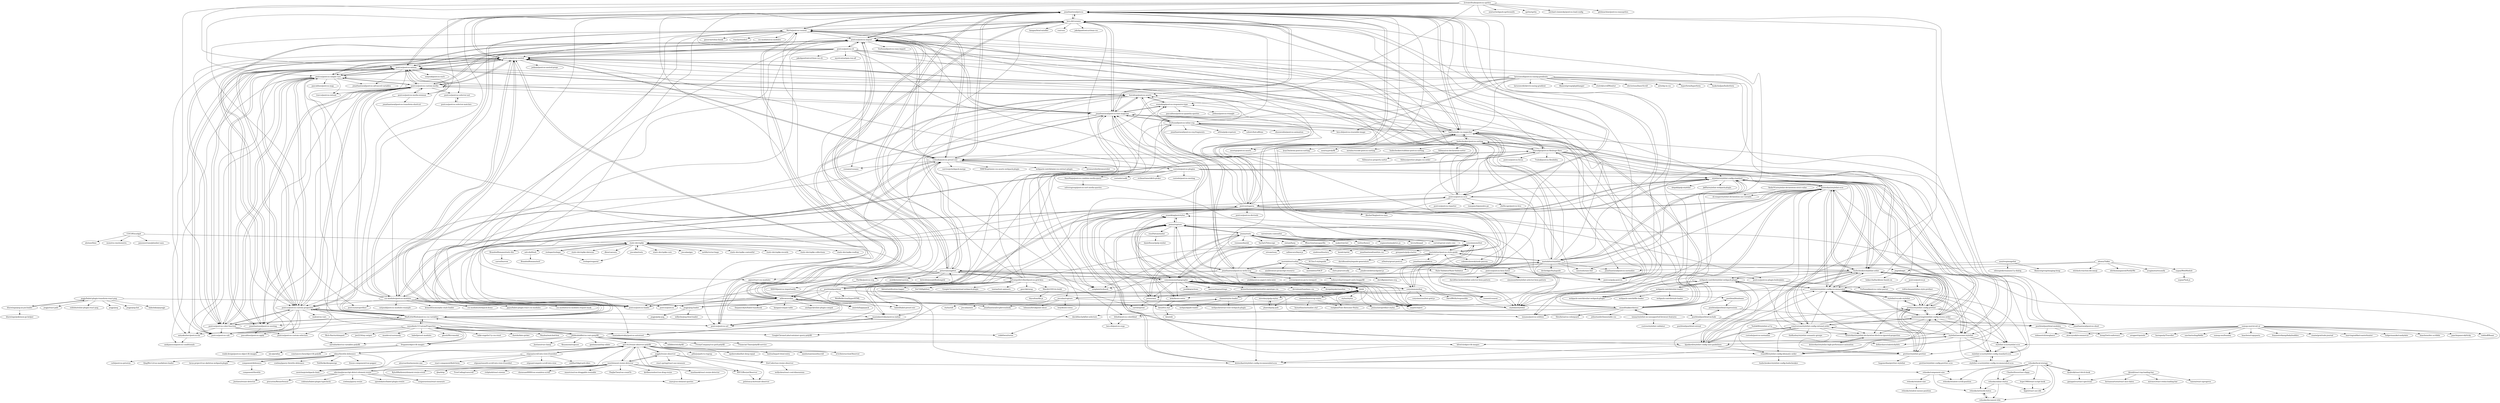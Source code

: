 digraph G {
"jonathantneal/precss" -> "ben-eb/cssnano"
"jonathantneal/precss" -> "postcss/postcss-mixins"
"jonathantneal/precss" -> "MoOx/postcss-cssnext"
"jonathantneal/precss" -> "postcss/postcss-import"
"jonathantneal/precss" -> "postcss/postcss-nested"
"jonathantneal/precss" -> "postcss/postcss-loader" ["e"=1]
"jonathantneal/precss" -> "postcss/sugarss"
"jonathantneal/precss" -> "postcss/postcss-simple-vars"
"jonathantneal/precss" -> "peterramsing/lost"
"jonathantneal/precss" -> "postcss/postcss-scss"
"jonathantneal/precss" -> "postcss/gulp-postcss" ["e"=1]
"jonathantneal/precss" -> "csstools/postcss-preset-env"
"jonathantneal/precss" -> "hail2u/node-css-mqpacker"
"jonathantneal/precss" -> "ismamz/postcss-utilities"
"jonathantneal/precss" -> "jonathantneal/postcss-font-magician"
"postcss/postcss-scss" -> "postcss/postcss-import"
"postcss/postcss-scss" -> "AleshaOleg/postcss-sass"
"postcss/postcss-scss" -> "postcss/postcss-reporter"
"postcss/postcss-scss" -> "jonathantneal/precss"
"postcss/postcss-scss" -> "postcss/postcss-mixins"
"postcss/postcss-scss" -> "postcss/postcss-url"
"postcss/postcss-scss" -> "postcss/postcss-nested"
"postcss/postcss-scss" -> "postcss/gulp-postcss" ["e"=1]
"postcss/postcss-scss" -> "postcss/sugarss"
"postcss/postcss-scss" -> "tonyganch/gonzales-pe" ["e"=1]
"postcss/postcss-scss" -> "kristerkari/stylelint-scss"
"postcss/postcss-scss" -> "shellscape/postcss-less"
"jenius/roots" -> "jenius/axis"
"jenius/roots" -> "jenius/rupture"
"jenius/roots" -> "mojotech/jeet" ["e"=1]
"jenius/roots" -> "visionmedia/nib" ["e"=1]
"jenius/roots" -> "SachaG/Telescope" ["e"=1]
"jenius/roots" -> "sintaxi/harp" ["e"=1]
"jenius/roots" -> "fffunction/sassaparilla" ["e"=1]
"jenius/roots" -> "maker/ratchet" ["e"=1]
"jenius/roots" -> "corysimmons/lost"
"jenius/roots" -> "twitter/bower" ["e"=1]
"jenius/roots" -> "static-dev/spike"
"jenius/roots" -> "segmentio/analytics.js" ["e"=1]
"jenius/roots" -> "corysimmons/typographic"
"jenius/roots" -> "bevry/docpad" ["e"=1]
"jenius/roots" -> "carrot/sprout-static-cms"
"postcss/postcss-custom-media" -> "postcss/postcss-mixins"
"postcss/postcss-custom-media" -> "postcss/postcss-import"
"postcss/postcss-custom-media" -> "postcss/postcss-custom-selectors"
"postcss/postcss-custom-media" -> "postcss/postcss-custom-properties"
"postcss/postcss-custom-media" -> "postcss/postcss-nested"
"postcss/postcss-custom-media" -> "postcss/postcss-calc"
"postcss/postcss-custom-media" -> "postcss/postcss-media-minmax"
"postcss/postcss-custom-media" -> "postcss/postcss-color-function"
"postcss/postcss-custom-media" -> "jonathantneal/postcss-nesting"
"postcss/postcss-custom-media" -> "MadLittleMods/postcss-css-variables"
"postcss/postcss-custom-media" -> "postcss/postcss-selector-not"
"postcss/postcss-custom-media" -> "postcss/postcss-simple-vars"
"postcss/postcss-custom-media" -> "travco/postcss-extend"
"postcss/postcss-custom-media" -> "postcss/postcss-url"
"postcss/postcss-custom-media" -> "borodean/postcss-assets"
"COCOPi/cockpit" -> "aheinze/lime"
"COCOPi/cockpit" -> "static-dev/spike"
"COCOPi/cockpit" -> "monstra-cms/monstra" ["e"=1]
"COCOPi/cockpit" -> "jamonserrano/plumber-sass" ["e"=1]
"jescalan/rupture" -> "leny/kouto-swiss"
"jescalan/rupture" -> "stylus/nib"
"jescalan/rupture" -> "jescalan/axis"
"jescalan/rupture" -> "tj/nib"
"jescalan/rupture" -> "lolmaus/breakpoint-slicer" ["e"=1]
"jescalan/rupture" -> "mojotech/jeet" ["e"=1]
"csstools/postcss-preset-env" -> "MoOx/postcss-cssnext"
"csstools/postcss-preset-env" -> "csstools/postcss-plugins"
"csstools/postcss-preset-env" -> "postcss/postcss-nested"
"csstools/postcss-preset-env" -> "cssnano/cssnano" ["e"=1]
"csstools/postcss-preset-env" -> "postcss/postcss-import"
"csstools/postcss-preset-env" -> "postcss/postcss-loader" ["e"=1]
"csstools/postcss-preset-env" -> "jonathantneal/precss"
"csstools/postcss-preset-env" -> "webpack-contrib/mini-css-extract-plugin" ["e"=1]
"csstools/postcss-preset-env" -> "postcss/postcss-custom-properties"
"csstools/postcss-preset-env" -> "luisrudge/postcss-flexbugs-fixes"
"csstools/postcss-preset-env" -> "browserslist/browserslist" ["e"=1]
"csstools/postcss-preset-env" -> "stylelint/stylelint" ["e"=1]
"csstools/postcss-preset-env" -> "survivejs/webpack-merge" ["e"=1]
"csstools/postcss-preset-env" -> "NMFR/optimize-css-assets-webpack-plugin" ["e"=1]
"csstools/postcss-preset-env" -> "MadLittleMods/postcss-css-variables"
"posthtml/posthtml" -> "posthtml/posthtml-include"
"posthtml/posthtml" -> "csstools/postcss-preset-env"
"posthtml/posthtml" -> "stylelint/stylelint" ["e"=1]
"posthtml/posthtml" -> "WebReflection/hyperHTML" ["e"=1]
"posthtml/posthtml" -> "css-modules/postcss-modules"
"posthtml/posthtml" -> "postcss/postcss-import"
"posthtml/posthtml" -> "postcss/postcss" ["e"=1]
"posthtml/posthtml" -> "posthtml/htmlnano"
"posthtml/posthtml" -> "sylvainpolletvillard/postcss-grid-kiss"
"posthtml/posthtml" -> "peterramsing/lost"
"posthtml/posthtml" -> "morishitter/stylefmt"
"posthtml/posthtml" -> "MoOx/postcss-cssnext"
"posthtml/posthtml" -> "ai/browserslist"
"posthtml/posthtml" -> "amireh/happypack" ["e"=1]
"posthtml/posthtml" -> "cssnext/cssnext" ["e"=1]
"ai/browserslist" -> "babel/babel-preset-env" ["e"=1]
"ai/browserslist" -> "postcss/autoprefixer" ["e"=1]
"ai/browserslist" -> "MoOx/postcss-cssnext"
"ai/browserslist" -> "postcss/postcss-loader" ["e"=1]
"ai/browserslist" -> "ben-eb/cssnano"
"ai/browserslist" -> "stylelint/stylelint" ["e"=1]
"ai/browserslist" -> "stylelint/stylelint-config-standard"
"ai/browserslist" -> "amireh/happypack" ["e"=1]
"ai/browserslist" -> "jonathantneal/svg4everybody" ["e"=1]
"ai/browserslist" -> "jonathantneal/precss"
"ai/browserslist" -> "amilajack/eslint-plugin-compat" ["e"=1]
"ai/browserslist" -> "postcss/postcss" ["e"=1]
"ai/browserslist" -> "anandthakker/doiuse"
"ai/browserslist" -> "thejameskyle/babel-handbook" ["e"=1]
"ai/browserslist" -> "kangax/compat-table" ["e"=1]
"postcss/postcss-plugin-boilerplate" -> "TrySound/postcss-value-parser"
"peterramsing/lost" -> "MoOx/postcss-cssnext"
"peterramsing/lost" -> "simplaio/rucksack" ["e"=1]
"peterramsing/lost" -> "jonathantneal/precss"
"peterramsing/lost" -> "mojotech/jeet" ["e"=1]
"peterramsing/lost" -> "postcss/postcss" ["e"=1]
"peterramsing/lost" -> "jonathantneal/postcss-font-magician"
"peterramsing/lost" -> "sylvainpolletvillard/postcss-grid-kiss"
"peterramsing/lost" -> "stylelint/stylelint" ["e"=1]
"peterramsing/lost" -> "postcss/postcss-loader" ["e"=1]
"peterramsing/lost" -> "jxnblk/styled-system" ["e"=1]
"peterramsing/lost" -> "gajus/react-css-modules" ["e"=1]
"peterramsing/lost" -> "ben-eb/cssnano"
"peterramsing/lost" -> "corysimmons/typographic"
"peterramsing/lost" -> "jescalan/rupture"
"peterramsing/lost" -> "kristoferjoseph/flexboxgrid" ["e"=1]
"WICG/ResizeObserver" -> "pelotoncycle/resize-observer"
"postcss/postcss-import" -> "postcss/postcss-nested"
"postcss/postcss-import" -> "postcss/postcss-simple-vars"
"postcss/postcss-import" -> "postcss/postcss-mixins"
"postcss/postcss-import" -> "postcss/postcss-custom-properties"
"postcss/postcss-import" -> "postcss/postcss-url"
"postcss/postcss-import" -> "postcss/postcss-custom-media"
"postcss/postcss-import" -> "postcss/postcss-loader" ["e"=1]
"postcss/postcss-import" -> "jonathantneal/precss"
"postcss/postcss-import" -> "postcss/postcss-scss"
"postcss/postcss-import" -> "jonathantneal/postcss-font-magician"
"postcss/postcss-import" -> "ben-eb/cssnano"
"postcss/postcss-import" -> "postcss/gulp-postcss" ["e"=1]
"postcss/postcss-import" -> "postcss/postcss-cli"
"postcss/postcss-import" -> "TrySound/postcss-easy-import"
"postcss/postcss-import" -> "csstools/postcss-preset-env"
"anandthakker/doiuse" -> "ismay/stylelint-no-unsupported-browser-features"
"anandthakker/doiuse" -> "ismamz/postcss-utilities"
"anandthakker/doiuse" -> "hail2u/node-css-mqpacker"
"anandthakker/doiuse" -> "ai/browserslist"
"anandthakker/doiuse" -> "jonathantneal/postcss-font-magician"
"anandthakker/doiuse" -> "btholt/postcss-colorblind"
"anandthakker/doiuse" -> "SlexAxton/css-colorguard" ["e"=1]
"anandthakker/doiuse" -> "luisrudge/postcss-flexbugs-fixes"
"anandthakker/doiuse" -> "ben-eb/cssnano"
"anandthakker/doiuse" -> "jonathantneal/precss"
"anandthakker/doiuse" -> "postcss/postcss-nested"
"anandthakker/doiuse" -> "johnotander/immutable-css"
"anandthakker/doiuse" -> "davidtheclark/list-selectors"
"anandthakker/doiuse" -> "morishitter/postcss-style-guide"
"anandthakker/doiuse" -> "stylelint/stylelint-config-standard"
"corysimmons/lost" -> "corysimmons/boy"
"corysimmons/lost" -> "corysimmons/typographic"
"corysimmons/lost" -> "mojotech/jeet" ["e"=1]
"corysimmons/lost" -> "jenius/rupture"
"corysimmons/lost" -> "cssnext/cssnext" ["e"=1]
"corysimmons/lost" -> "simplaio/rucksack" ["e"=1]
"corysimmons/lost" -> "jonathantneal/sanitize.css" ["e"=1]
"corysimmons/lost" -> "greypants/gulp-starter" ["e"=1]
"corysimmons/lost" -> "ericam/susy" ["e"=1]
"corysimmons/lost" -> "morishitter/postcss-style-guide"
"corysimmons/lost" -> "jonathantneal/precss"
"corysimmons/lost" -> "callmecavs/layzr.js" ["e"=1]
"corysimmons/lost" -> "sindresorhus/ava" ["e"=1]
"corysimmons/lost" -> "jenius/roots"
"corysimmons/lost" -> "bendc/sprint" ["e"=1]
"morishitter/cssfmt" -> "morishitter/postcss-style-guide"
"morishitter/cssfmt" -> "pxgrid/aigis"
"morishitter/cssfmt" -> "morishitter/YACP"
"morishitter/cssfmt" -> "chris-pearce/scally" ["e"=1]
"morishitter/cssfmt" -> "Style-Validator/Style-Validator"
"morishitter/cssfmt" -> "jonahvsweb/touchpoint-js" ["e"=1]
"morishitter/cssfmt" -> "jonathantneal/postcss-write-svg"
"morishitter/cssfmt" -> "azu/browser-javascript-resource" ["e"=1]
"maximkoretskiy/postcss-autoreset" -> "maximkoretskiy/postcss-initial"
"MoOx/postcss-cssnext" -> "jonathantneal/precss"
"MoOx/postcss-cssnext" -> "postcss/postcss" ["e"=1]
"MoOx/postcss-cssnext" -> "csstools/postcss-preset-env"
"MoOx/postcss-cssnext" -> "peterramsing/lost"
"MoOx/postcss-cssnext" -> "postcss/postcss-loader" ["e"=1]
"MoOx/postcss-cssnext" -> "ben-eb/cssnano"
"MoOx/postcss-cssnext" -> "stylelint/stylelint" ["e"=1]
"MoOx/postcss-cssnext" -> "ai/browserslist"
"MoOx/postcss-cssnext" -> "postcss/postcss-import"
"MoOx/postcss-cssnext" -> "css-modules/css-modules" ["e"=1]
"MoOx/postcss-cssnext" -> "gajus/react-css-modules" ["e"=1]
"MoOx/postcss-cssnext" -> "gaearon/redux-thunk" ["e"=1]
"MoOx/postcss-cssnext" -> "reactjs/reselect" ["e"=1]
"MoOx/postcss-cssnext" -> "css-modules/postcss-modules"
"MoOx/postcss-cssnext" -> "postcss/autoprefixer" ["e"=1]
"postcss/postcss-js" -> "TrySound/postcss-value-parser"
"postcss/postcss-js" -> "rofrischmann/inline-style-prefixer" ["e"=1]
"shama/stylus-loader" -> "seaneking/poststylus"
"shama/stylus-loader" -> "pugjs/pug-loader"
"shama/stylus-loader" -> "webpack/extract-text-webpack-plugin" ["e"=1]
"shama/stylus-loader" -> "webpack/jade-loader"
"shama/stylus-loader" -> "tj/nib"
"stylelint/vscode-stylelint" -> "prettier/stylelint-config-prettier"
"stylelint/vscode-stylelint" -> "stylelint/stylelint-config-recommended"
"stylelint/vscode-stylelint" -> "prettier/stylelint-prettier"
"klendi/react-top-loading-bar" -> "mironov/react-redux-loading-bar" ["e"=1]
"klendi/react-top-loading-bar" -> "tanem/react-nprogress"
"klendi/react-top-loading-bar" -> "ganapativs/react-spectrum"
"klendi/react-top-loading-bar" -> "hernansartorio/react-nice-dates" ["e"=1]
"hudochenkov/postcss-sorting" -> "hudochenkov/stylelint-order"
"hudochenkov/postcss-sorting" -> "mrmlnc/vscode-postcss-sorting"
"hudochenkov/postcss-sorting" -> "morishitter/stylefmt"
"hudochenkov/postcss-sorting" -> "Siilwyn/css-declaration-sorter"
"hudochenkov/postcss-sorting" -> "assetsjs/postcss-assets"
"hudochenkov/postcss-sorting" -> "hudochenkov/sublime-postcss-sorting"
"hudochenkov/postcss-sorting" -> "luisrudge/postcss-flexbugs-fixes"
"hudochenkov/postcss-sorting" -> "lysyi3m/atom-postcss-sorting"
"hudochenkov/postcss-sorting" -> "ausi/cq-prolyfill" ["e"=1]
"hudochenkov/postcss-sorting" -> "maximkoretskiy/postcss-initial"
"hudochenkov/postcss-sorting" -> "hail2u/node-css-mqpacker"
"hudochenkov/postcss-sorting" -> "jonathantneal/postcss-short"
"morishitter/stylefmt" -> "stylelint/stylelint" ["e"=1]
"morishitter/stylefmt" -> "hudochenkov/postcss-sorting"
"morishitter/stylefmt" -> "stylelint/stylelint-config-standard"
"morishitter/stylefmt" -> "kristerkari/stylelint-scss"
"morishitter/stylefmt" -> "morishitter/postcss-style-guide"
"morishitter/stylefmt" -> "postcss/postcss-bem-linter"
"morishitter/stylefmt" -> "postcss/postcss-import"
"morishitter/stylefmt" -> "devbridge/Styleguide" ["e"=1]
"morishitter/stylefmt" -> "hudochenkov/stylelint-order"
"morishitter/stylefmt" -> "sasstools/sass-lint" ["e"=1]
"morishitter/stylefmt" -> "ben-eb/cssnano"
"morishitter/stylefmt" -> "peterramsing/lost"
"morishitter/stylefmt" -> "jonathantneal/precss"
"morishitter/stylefmt" -> "jonathantneal/postcss-normalize"
"morishitter/stylefmt" -> "hail2u/node-css-mqpacker"
"niksy/throttle-debounce" -> "component/debounce"
"niksy/throttle-debounce" -> "que-etc/resize-observer-polyfill"
"niksy/throttle-debounce" -> "cowboy/jquery-throttle-debounce" ["e"=1]
"niksy/throttle-debounce" -> "TehShrike/deepmerge" ["e"=1]
"niksy/throttle-debounce" -> "freeze-component/vue-popper"
"niksy/throttle-debounce" -> "cuth/postcss-pxtorem" ["e"=1]
"niksy/throttle-debounce" -> "QingWei-Li/vue-markdown-loader" ["e"=1]
"niksy/throttle-debounce" -> "lavas-project/vue-skeleton-webpack-plugin" ["e"=1]
"niksy/throttle-debounce" -> "neutrinojs/webpack-chain" ["e"=1]
"stipsan/scroll-into-view-if-needed" -> "stipsan/smooth-scroll-into-view-if-needed"
"stipsan/scroll-into-view-if-needed" -> "stipsan/compute-scroll-into-view"
"stipsan/scroll-into-view-if-needed" -> "siddharthkp/card-vibes" ["e"=1]
"stipsan/scroll-into-view-if-needed" -> "que-etc/resize-observer-polyfill"
"stipsan/scroll-into-view-if-needed" -> "alexreardon/memoize-one" ["e"=1]
"stipsan/scroll-into-view-if-needed" -> "react-component/field-form" ["e"=1]
"postcss/postcss-url" -> "postcss/postcss-import"
"postcss/postcss-url" -> "borodean/postcss-assets"
"postcss/postcss-url" -> "postcss/postcss-nested"
"stylelint/stylelint-config-standard" -> "stylelint/stylelint-config-recommended"
"stylelint/stylelint-config-standard" -> "hudochenkov/stylelint-order"
"stylelint/stylelint-config-standard" -> "kristerkari/stylelint-scss"
"stylelint/stylelint-config-standard" -> "stylelint/stylelint" ["e"=1]
"stylelint/stylelint-config-standard" -> "prettier/stylelint-config-prettier"
"stylelint/stylelint-config-standard" -> "stormwarning/stylelint-config-recess-order"
"stylelint/stylelint-config-standard" -> "postcss/postcss-loader" ["e"=1]
"stylelint/stylelint-config-standard" -> "morishitter/stylefmt"
"stylelint/stylelint-config-standard" -> "bjankord/stylelint-config-sass-guidelines"
"stylelint/stylelint-config-standard" -> "olegskl/gulp-stylelint"
"stylelint/stylelint-config-standard" -> "constverum/stylelint-config-rational-order"
"stylelint/stylelint-config-standard" -> "kristerkari/stylelint-config-recommended-scss"
"stylelint/stylelint-config-standard" -> "JaKXz/stylelint-webpack-plugin"
"stylelint/stylelint-config-standard" -> "stylelint/awesome-stylelint"
"stylelint/stylelint-config-standard" -> "ai/browserslist"
"rehooks/local-storage" -> "rehooks/online-status"
"rehooks/local-storage" -> "CharlesStover/use-clippy"
"rehooks/local-storage" -> "rehooks/component-size"
"rehooks/local-storage" -> "ilyalesik/react-fetch-hook"
"rehooks/local-storage" -> "rehooks/network-status"
"rehooks/local-storage" -> "kigiri/react-use-idb"
"rehooks/local-storage" -> "rehooks/window-scroll-position"
"rehooks/local-storage" -> "rehooks/document-title"
"rehooks/local-storage" -> "hupe1980/react-script-hook"
"Siilwyn/css-declaration-sorter" -> "Siilwyn/css-property-sorter"
"Siilwyn/css-declaration-sorter" -> "Siilwyn/prettier-plugin-css-order"
"ahomu/Talkie" -> "pxgrid/aigis"
"ahomu/Talkie" -> "oti/slack-reaction-decomoji" ["e"=1]
"ahomu/Talkie" -> "shivkumarganesh/NotifyMe" ["e"=1]
"ahomu/Talkie" -> "ysugimoto/resumify"
"ahomu/Talkie" -> "Style-Validator/Style-Validator"
"ahomu/Talkie" -> "uupaa/WebModule"
"stormwarning/stylelint-config-recess-order" -> "hudochenkov/stylelint-order"
"stormwarning/stylelint-config-recess-order" -> "ream88/stylelint-config-idiomatic-order"
"stormwarning/stylelint-config-recess-order" -> "stylelint-scss/stylelint-config-standard-scss"
"stormwarning/stylelint-config-recess-order" -> "constverum/stylelint-config-rational-order"
"stormwarning/stylelint-config-recess-order" -> "kristerkari/stylelint-declaration-block-no-ignored-properties"
"stormwarning/stylelint-config-recess-order" -> "stylelint-scss/stylelint-scss"
"stormwarning/stylelint-config-recess-order" -> "prettier/stylelint-config-prettier"
"stormwarning/stylelint-config-recess-order" -> "stylelint/stylelint-config-recommended"
"stormwarning/stylelint-config-recess-order" -> "stylelint/stylelint-config-standard"
"fregante/object-fit-images" -> "constancecchen/object-fit-polyfill" ["e"=1]
"fregante/object-fit-images" -> "nuxodin/ie11CustomProperties"
"fregante/object-fit-images" -> "ronik-design/postcss-object-fit-images"
"fregante/object-fit-images" -> "nk-o/jarallax" ["e"=1]
"jhildenbiddle/css-vars-ponyfill" -> "nuxodin/ie11CustomProperties"
"jhildenbiddle/css-vars-ponyfill" -> "aaronbarker/css-variables-polyfill"
"jhildenbiddle/css-vars-ponyfill" -> "postcss/postcss-custom-properties"
"jhildenbiddle/css-vars-ponyfill" -> "bfred-it/object-fit-images" ["e"=1]
"jhildenbiddle/css-vars-ponyfill" -> "w3c/IntersectionObserver" ["e"=1]
"jhildenbiddle/css-vars-ponyfill" -> "wilddeer/stickyfill" ["e"=1]
"jhildenbiddle/css-vars-ponyfill" -> "fregante/object-fit-images"
"jhildenbiddle/css-vars-ponyfill" -> "que-etc/resize-observer-polyfill"
"jhildenbiddle/css-vars-ponyfill" -> "FremyCompany/css-grid-polyfill" ["e"=1]
"jhildenbiddle/css-vars-ponyfill" -> "Financial-Times/polyfill-service" ["e"=1]
"jhildenbiddle/css-vars-ponyfill" -> "Justineo/vue-clamp" ["e"=1]
"jhildenbiddle/css-vars-ponyfill" -> "dollarshaveclub/stickybits" ["e"=1]
"jhildenbiddle/css-vars-ponyfill" -> "MadLittleMods/postcss-css-variables"
"jhildenbiddle/css-vars-ponyfill" -> "Keyamoon/svgxuse" ["e"=1]
"jhildenbiddle/css-vars-ponyfill" -> "ganlanyuan/tiny-slider" ["e"=1]
"que-etc/resize-observer-polyfill" -> "juggle/resize-observer"
"que-etc/resize-observer-polyfill" -> "wnr/element-resize-detector"
"que-etc/resize-observer-polyfill" -> "WICG/ResizeObserver"
"que-etc/resize-observer-polyfill" -> "w3c/IntersectionObserver" ["e"=1]
"que-etc/resize-observer-polyfill" -> "niksy/throttle-debounce"
"que-etc/resize-observer-polyfill" -> "neutrinojs/webpack-chain" ["e"=1]
"que-etc/resize-observer-polyfill" -> "marcj/css-element-queries" ["e"=1]
"que-etc/resize-observer-polyfill" -> "maslianok/react-resize-detector" ["e"=1]
"que-etc/resize-observer-polyfill" -> "ZeeCoder/use-resize-observer"
"que-etc/resize-observer-polyfill" -> "pillarjs/path-to-regexp" ["e"=1]
"que-etc/resize-observer-polyfill" -> "souporserious/react-measure" ["e"=1]
"que-etc/resize-observer-polyfill" -> "epoberezkin/fast-deep-equal" ["e"=1]
"que-etc/resize-observer-polyfill" -> "kuitos/import-html-entry" ["e"=1]
"que-etc/resize-observer-polyfill" -> "stipsan/scroll-into-view-if-needed"
"que-etc/resize-observer-polyfill" -> "iamdustan/smoothscroll" ["e"=1]
"jonathantneal/postcss-write-svg" -> "yisibl/postcss-aspect-ratio-mini"
"jonathantneal/postcss-write-svg" -> "Pavliko/postcss-svg"
"jonathantneal/postcss-write-svg" -> "TrySound/postcss-inline-svg"
"jonathantneal/postcss-write-svg" -> "evrone/postcss-px-to-viewport" ["e"=1]
"jonathantneal/postcss-write-svg" -> "jonathantneal/precss"
"jonathantneal/postcss-write-svg" -> "jonathantneal/postcss-font-magician"
"jonathantneal/postcss-write-svg" -> "postcss/postcss-plugin-boilerplate"
"jonathantneal/postcss-write-svg" -> "rodneyrehm/viewport-units-buggyfill" ["e"=1]
"jonathantneal/postcss-write-svg" -> "davidkpiano/sass-svg"
"jonathantneal/postcss-write-svg" -> "morishitter/cssfmt"
"jonathantneal/postcss-write-svg" -> "postcss/postcss-url"
"jonathantneal/postcss-write-svg" -> "ben-eb/cssnano"
"jonathantneal/postcss-write-svg" -> "postcss/gulp-postcss" ["e"=1]
"jonathantneal/postcss-write-svg" -> "jonathantneal/svg4everybody" ["e"=1]
"jonathantneal/postcss-write-svg" -> "corysimmons/lost"
"corysimmons/typographic" -> "corysimmons/boy"
"corysimmons/typographic" -> "jenius/rupture"
"corysimmons/typographic" -> "corysimmons/lost"
"corysimmons/typographic" -> "tj/nib"
"corysimmons/typographic" -> "jenius/axis"
"corysimmons/typographic" -> "designbyjake/sassline" ["e"=1]
"corysimmons/typographic" -> "mojotech/jeet" ["e"=1]
"corysimmons/typographic" -> "seaneking/poststylus"
"corysimmons/typographic" -> "krkn/kouto-swiss"
"corysimmons/typographic" -> "simplaio/rucksack" ["e"=1]
"corysimmons/typographic" -> "jxnblk/gravitons"
"corysimmons/typographic" -> "ianrose/typesettings" ["e"=1]
"corysimmons/typographic" -> "kennethormandy/normalize-opentype.css" ["e"=1]
"corysimmons/typographic" -> "devinhunt/typebase.css" ["e"=1]
"corysimmons/typographic" -> "seaneking/postcss-responsive-type"
"nuxodin/ie11CustomProperties" -> "jhildenbiddle/css-vars-ponyfill"
"nuxodin/ie11CustomProperties" -> "MadLittleMods/postcss-css-variables"
"nuxodin/ie11CustomProperties" -> "fregante/object-fit-images"
"nuxodin/ie11CustomProperties" -> "Rich-Harris/shimport" ["e"=1]
"nuxodin/ie11CustomProperties" -> "joe223/tiny-swiper" ["e"=1]
"nuxodin/ie11CustomProperties" -> "mozdevs/cssremedy" ["e"=1]
"nuxodin/ie11CustomProperties" -> "postcss/postcss-custom-properties"
"nuxodin/ie11CustomProperties" -> "babel/preset-modules" ["e"=1]
"nuxodin/ie11CustomProperties" -> "ghosh/Micromodal" ["e"=1]
"nuxodin/ie11CustomProperties" -> "robb0wen/tornis" ["e"=1]
"nuxodin/ie11CustomProperties" -> "GoogleChromeLabs/container-query-polyfill" ["e"=1]
"nuxodin/ie11CustomProperties" -> "mike-engel/a11y-css-reset" ["e"=1]
"nuxodin/ie11CustomProperties" -> "duetds/date-picker" ["e"=1]
"nuxodin/ie11CustomProperties" -> "aaronbarker/css-variables-polyfill"
"nuxodin/ie11CustomProperties" -> "Heydon/watched-box" ["e"=1]
"pugjs/pug-loader" -> "willyelm/pug-html-loader"
"pugjs/pug-loader" -> "shama/stylus-loader"
"pugjs/pug-loader" -> "pugjs/gulp-pug"
"sylvainpolletvillard/postcss-grid-kiss" -> "peterramsing/lost"
"sylvainpolletvillard/postcss-grid-kiss" -> "MaxArt2501/re-build"
"sylvainpolletvillard/postcss-grid-kiss" -> "posthtml/posthtml"
"sylvainpolletvillard/postcss-grid-kiss" -> "DxF5H/lightbox" ["e"=1]
"sylvainpolletvillard/postcss-grid-kiss" -> "jonathantneal/postcss-font-magician"
"sylvainpolletvillard/postcss-grid-kiss" -> "GoogleChrome/preload-webpack-plugin" ["e"=1]
"sylvainpolletvillard/postcss-grid-kiss" -> "MoOx/postcss-cssnext"
"sylvainpolletvillard/postcss-grid-kiss" -> "morishitter/stylefmt"
"sylvainpolletvillard/postcss-grid-kiss" -> "tawian/text-spinners" ["e"=1]
"sylvainpolletvillard/postcss-grid-kiss" -> "csstools/postcss-preset-env"
"sylvainpolletvillard/postcss-grid-kiss" -> "ismamz/postcss-utilities"
"sylvainpolletvillard/postcss-grid-kiss" -> "babel/babel-preset-env" ["e"=1]
"sylvainpolletvillard/postcss-grid-kiss" -> "gmrchk/swup" ["e"=1]
"sylvainpolletvillard/postcss-grid-kiss" -> "corysimmons/lost"
"sylvainpolletvillard/postcss-grid-kiss" -> "hkirat/notification-logger" ["e"=1]
"ismay/stylelint-no-unsupported-browser-features" -> "csstree/stylelint-validator"
"ismay/stylelint-no-unsupported-browser-features" -> "anandthakker/doiuse"
"uupaa/WebModule" -> "uupaa/Task.js"
"csstools/postcss-plugins" -> "csstools/postcss-preset-env"
"csstools/postcss-plugins" -> "csstools/cssdb"
"csstools/postcss-plugins" -> "GoogleChromeLabs/container-query-polyfill" ["e"=1]
"csstools/postcss-plugins" -> "evilmartians/oklch-picker" ["e"=1]
"csstools/postcss-plugins" -> "postcss/postcss-nested"
"csstools/postcss-plugins" -> "stylelint-scss/stylelint-config-standard-scss"
"csstools/postcss-plugins" -> "csstools/postcss-nesting"
"csstools/postcss-plugins" -> "SassNinja/postcss-combine-media-query"
"csstools/postcss-plugins" -> "stylelint/stylelint-config-standard"
"csstools/postcss-plugins" -> "stylelint/awesome-stylelint"
"csstools/postcss-plugins" -> "postcss/postcss-import"
"juggle/resize-observer" -> "que-etc/resize-observer-polyfill"
"juggle/resize-observer" -> "ZeeCoder/use-resize-observer"
"juggle/resize-observer" -> "wnr/element-resize-detector"
"juggle/resize-observer" -> "pelotoncycle/resize-observer"
"juggle/resize-observer" -> "react-spring/react-use-measure" ["e"=1]
"kristerkari/stylelint-declaration-block-no-ignored-properties" -> "kristerkari/stylelint-high-performance-animation"
"component/debounce" -> "niksy/throttle-debounce"
"component/debounce" -> "component/throttle"
"kristerkari/stylelint-scss" -> "kristerkari/stylelint-config-recommended-scss"
"kristerkari/stylelint-scss" -> "hudochenkov/stylelint-order"
"kristerkari/stylelint-scss" -> "stylelint/stylelint-config-recommended"
"kristerkari/stylelint-scss" -> "bjankord/stylelint-config-sass-guidelines"
"kristerkari/stylelint-scss" -> "stylelint/stylelint-config-standard"
"kristerkari/stylelint-scss" -> "prettier/stylelint-config-prettier"
"kristerkari/stylelint-scss" -> "prettier/stylelint-prettier"
"kristerkari/stylelint-scss" -> "morishitter/stylefmt"
"kristerkari/stylelint-scss" -> "stylelint/stylelint" ["e"=1]
"kristerkari/stylelint-scss" -> "webpack-contrib/stylelint-webpack-plugin"
"kristerkari/stylelint-scss" -> "kristerkari/stylelint-declaration-block-no-ignored-properties"
"kristerkari/stylelint-scss" -> "sh-waqar/stylelint-declaration-use-variable"
"kristerkari/stylelint-scss" -> "postcss/postcss-scss"
"kristerkari/stylelint-scss" -> "sasstools/sass-lint" ["e"=1]
"kristerkari/stylelint-scss" -> "stormwarning/stylelint-config-recess-order"
"pugjs/babel-plugin-transform-react-pug" -> "bluewings/pug-as-jsx-loader"
"pugjs/babel-plugin-transform-react-pug" -> "pugjs/pug-loader"
"pugjs/babel-plugin-transform-react-pug" -> "pugjs/react-jade"
"pugjs/babel-plugin-transform-react-pug" -> "ezhlobo/eslint-plugin-react-pug"
"pugjs/babel-plugin-transform-react-pug" -> "pugjs/pug" ["e"=1]
"pugjs/babel-plugin-transform-react-pug" -> "pugjs/pug-lint"
"pugjs/babel-plugin-transform-react-pug" -> "kakulukia/pypugjs"
"stylelint-scss/stylelint-config-standard-scss" -> "stylelint-scss/stylelint-config-recommended-scss"
"stylelint-scss/stylelint-config-standard-scss" -> "prettier/stylelint-config-prettier-scss"
"stylelint-scss/stylelint-config-standard-scss" -> "stylelint-scss/stylelint-scss"
"jonathantneal/postcss-font-magician" -> "postcss/postcss-import"
"jonathantneal/postcss-font-magician" -> "seaneking/postcss-responsive-type"
"jonathantneal/postcss-font-magician" -> "borodean/postcss-assets"
"jonathantneal/postcss-font-magician" -> "TrySound/postcss-inline-svg"
"jonathantneal/postcss-font-magician" -> "btholt/postcss-colorblind"
"jonathantneal/postcss-font-magician" -> "simplaio/rucksack" ["e"=1]
"jonathantneal/postcss-font-magician" -> "postcss/postcss-simple-vars"
"jonathantneal/postcss-font-magician" -> "jonathantneal/precss"
"jonathantneal/postcss-font-magician" -> "ben-eb/cssnano"
"jonathantneal/postcss-font-magician" -> "maximkoretskiy/postcss-autoreset"
"jonathantneal/postcss-font-magician" -> "postcss/postcss-custom-media"
"jonathantneal/postcss-font-magician" -> "maximkoretskiy/postcss-initial"
"jonathantneal/postcss-font-magician" -> "peterramsing/lost"
"jonathantneal/postcss-font-magician" -> "jonathantneal/postcss-write-svg"
"jonathantneal/postcss-font-magician" -> "ismamz/postcss-utilities"
"postcss/sugarss" -> "seaneking/poststylus"
"postcss/sugarss" -> "jonathantneal/precss"
"postcss/sugarss" -> "AleshaOleg/postcss-sass"
"postcss/sugarss" -> "postcss/postcss-import"
"postcss/sugarss" -> "postcss/postcss-scss"
"postcss/sugarss" -> "postcss/postcss-plugin-boilerplate"
"postcss/sugarss" -> "hail2u/node-css-mqpacker"
"postcss/sugarss" -> "seaneking/postcss-responsive-type"
"postcss/sugarss" -> "css-modules/postcss-modules"
"postcss/sugarss" -> "postcss/postcss-loader" ["e"=1]
"postcss/sugarss" -> "jonathantneal/postcss-short"
"postcss/sugarss" -> "postcss/postcss-nested"
"postcss/sugarss" -> "postcss/postcss-devtools"
"postcss/sugarss" -> "jonathantneal/postcss-font-magician"
"postcss/sugarss" -> "maximkoretskiy/postcss-initial"
"wnr/element-resize-detector" -> "que-etc/resize-observer-polyfill"
"wnr/element-resize-detector" -> "sdecima/javascript-detect-element-resize"
"wnr/element-resize-detector" -> "marcj/css-element-queries" ["e"=1]
"wnr/element-resize-detector" -> "ctrlplusb/react-sizeme" ["e"=1]
"wnr/element-resize-detector" -> "chenxuan0000/vue-seamless-scroll" ["e"=1]
"wnr/element-resize-detector" -> "WICG/ResizeObserver"
"wnr/element-resize-detector" -> "juggle/resize-observer"
"wnr/element-resize-detector" -> "mauricius/vue-draggable-resizable" ["e"=1]
"wnr/element-resize-detector" -> "PanJiaChen/vue-countTo" ["e"=1]
"wnr/element-resize-detector" -> "maslianok/react-resize-detector" ["e"=1]
"wnr/element-resize-detector" -> "kirillmurashov/vue-drag-resize" ["e"=1]
"wnr/element-resize-detector" -> "neutrinojs/webpack-chain" ["e"=1]
"wnr/element-resize-detector" -> "KyleAMathews/element-resize-event"
"wnr/element-resize-detector" -> "ljharb/qs" ["e"=1]
"wnr/element-resize-detector" -> "YvesCoding/vuescroll" ["e"=1]
"webpack-contrib/eslint-loader" -> "webpack-contrib/stylelint-webpack-plugin"
"webpack-contrib/eslint-loader" -> "webpack-contrib/eslint-webpack-plugin"
"webpack-contrib/eslint-loader" -> "webpack-contrib/style-loader" ["e"=1]
"webpack-contrib/eslint-loader" -> "webpack-contrib/file-loader" ["e"=1]
"sdecima/javascript-detect-element-resize" -> "wnr/element-resize-detector"
"sdecima/javascript-detect-element-resize" -> "marcj/css-element-queries" ["e"=1]
"sdecima/javascript-detect-element-resize" -> "Justineo/resize-detector"
"sdecima/javascript-detect-element-resize" -> "procurios/ResizeSensor"
"sdecima/javascript-detect-element-resize" -> "codemix/babel-plugin-typecheck" ["e"=1]
"sdecima/javascript-detect-element-resize" -> "cowboy/jquery-resize" ["e"=1]
"sdecima/javascript-detect-element-resize" -> "speedskater/babel-plugin-rewire" ["e"=1]
"sdecima/javascript-detect-element-resize" -> "souporserious/react-measure" ["e"=1]
"seaneking/poststylus" -> "jenius/rupture"
"bjankord/stylelint-config-sass-guidelines" -> "kristerkari/stylelint-scss"
"bjankord/stylelint-config-sass-guidelines" -> "stylelint/awesome-stylelint"
"bjankord/stylelint-config-sass-guidelines" -> "hudochenkov/stylelint-order"
"bjankord/stylelint-config-sass-guidelines" -> "kristerkari/stylelint-config-recommended-scss"
"bjankord/stylelint-config-sass-guidelines" -> "webpack-contrib/stylelint-webpack-plugin"
"bjankord/stylelint-config-sass-guidelines" -> "prettier/stylelint-prettier"
"bjankord/stylelint-config-sass-guidelines" -> "stylelint/stylelint-config-standard"
"bjankord/stylelint-config-sass-guidelines" -> "prettier/stylelint-config-prettier"
"bjankord/stylelint-config-sass-guidelines" -> "stylelint/stylelint-config-recommended"
"bjankord/stylelint-config-sass-guidelines" -> "ream88/stylelint-config-idiomatic-order"
"bjankord/stylelint-config-sass-guidelines" -> "constverum/stylelint-config-rational-order"
"postcss/postcss-cli" -> "postcss/postcss-import"
"postcss/postcss-cli" -> "postcss/postcss-loader" ["e"=1]
"postcss/postcss-cli" -> "cssnano/cssnano" ["e"=1]
"postcss/postcss-cli" -> "postcss/postcss-nested"
"postcss/postcss-cli" -> "stylelint/stylelint-config-recommended"
"postcss/postcss-cli" -> "postcss/gulp-postcss" ["e"=1]
"postcss/postcss-cli" -> "postcss/postcss-custom-media"
"postcss/postcss-cli" -> "jonathantneal/postcss-normalize"
"postcss/postcss-cli" -> "postcss/postcss-simple-vars"
"postcss/postcss-cli" -> "jakubpawlowicz/clean-css-cli" ["e"=1]
"postcss/postcss-cli" -> "stylelint/stylelint-config-standard"
"postcss/postcss-cli" -> "mysticatea/npm-run-all" ["e"=1]
"postcss/postcss-cli" -> "jonathantneal/precss"
"postcss/postcss-cli" -> "jonathantneal/postcss-font-magician"
"postcss/postcss-cli" -> "postcss/postcss-custom-properties"
"MadLittleMods/postcss-css-variables" -> "postcss/postcss-custom-properties"
"MadLittleMods/postcss-css-variables" -> "postcss/postcss-color-function"
"MadLittleMods/postcss-css-variables" -> "postcss/postcss-custom-media"
"MadLittleMods/postcss-css-variables" -> "postcss/postcss-nested"
"MadLittleMods/postcss-css-variables" -> "postcss/postcss-import"
"MadLittleMods/postcss-css-variables" -> "postcss/postcss-calc"
"MadLittleMods/postcss-css-variables" -> "postcss/postcss-simple-vars"
"MadLittleMods/postcss-css-variables" -> "nuxodin/ie11CustomProperties"
"MadLittleMods/postcss-css-variables" -> "jonathantneal/postcss-nesting"
"MadLittleMods/postcss-css-variables" -> "postcss/postcss-mixins"
"MadLittleMods/postcss-css-variables" -> "csstools/postcss-preset-env"
"MadLittleMods/postcss-css-variables" -> "jonathantneal/postcss-short"
"MadLittleMods/postcss-css-variables" -> "postcss/postcss-url"
"borodean/postcss-assets" -> "postcss/postcss-url"
"borodean/postcss-assets" -> "Pavliko/postcss-svg"
"borodean/postcss-assets" -> "TrySound/postcss-inline-svg"
"borodean/postcss-assets" -> "jonathantneal/postcss-font-magician"
"borodean/postcss-assets" -> "davidtheclark/list-selectors"
"borodean/postcss-assets" -> "postcss/postcss-mixins"
"borodean/postcss-assets" -> "seaneking/postcss-responsive-type"
"hail2u/node-css-mqpacker" -> "postcss/gulp-postcss" ["e"=1]
"hail2u/node-css-mqpacker" -> "luisrudge/postcss-flexbugs-fixes"
"hail2u/node-css-mqpacker" -> "postcss/postcss-import"
"hail2u/node-css-mqpacker" -> "postcss/postcss-nested"
"hail2u/node-css-mqpacker" -> "jonathantneal/precss"
"hail2u/node-css-mqpacker" -> "borodean/postcss-assets"
"hail2u/node-css-mqpacker" -> "morishitter/postcss-style-guide"
"hail2u/node-css-mqpacker" -> "ben-eb/cssnano"
"hail2u/node-css-mqpacker" -> "TrySound/postcss-inline-svg"
"hail2u/node-css-mqpacker" -> "jonathantneal/postcss-short"
"hail2u/node-css-mqpacker" -> "postcss/sugarss"
"hail2u/node-css-mqpacker" -> "anandthakker/doiuse"
"hail2u/node-css-mqpacker" -> "postcss/postcss-mixins"
"hail2u/node-css-mqpacker" -> "hudochenkov/postcss-sorting"
"hail2u/node-css-mqpacker" -> "postcss/postcss-scss"
"postcss/postcss-mixins" -> "postcss/postcss-simple-vars"
"postcss/postcss-mixins" -> "postcss/postcss-nested"
"postcss/postcss-mixins" -> "postcss/postcss-custom-media"
"postcss/postcss-mixins" -> "postcss/postcss-calc"
"postcss/postcss-mixins" -> "postcss/postcss-import"
"postcss/postcss-mixins" -> "jonathantneal/postcss-advanced-variables"
"postcss/postcss-mixins" -> "postcss/postcss-color-function"
"postcss/postcss-mixins" -> "antyakushev/postcss-for"
"postcss/postcss-mixins" -> "jonathantneal/postcss-nesting"
"postcss/postcss-mixins" -> "jonathantneal/precss"
"postcss/postcss-mixins" -> "postcss/postcss-selector-not"
"postcss/postcss-mixins" -> "postcss/postcss-media-minmax"
"postcss/postcss-mixins" -> "borodean/postcss-assets"
"postcss/postcss-mixins" -> "outpunk/postcss-each"
"postcss/postcss-mixins" -> "postcss/postcss-custom-properties"
"postcss/postcss-nested" -> "postcss/postcss-simple-vars"
"postcss/postcss-nested" -> "postcss/postcss-mixins"
"postcss/postcss-nested" -> "postcss/postcss-import"
"postcss/postcss-nested" -> "jonathantneal/postcss-nesting"
"postcss/postcss-nested" -> "postcss/postcss-custom-media"
"postcss/postcss-nested" -> "postcss/postcss-color-function"
"postcss/postcss-nested" -> "postcss/postcss-url"
"postcss/postcss-nested" -> "jonathantneal/precss"
"postcss/postcss-nested" -> "MadLittleMods/postcss-css-variables"
"postcss/postcss-nested" -> "csstools/postcss-preset-env"
"postcss/postcss-nested" -> "jedmao/postcss-nested-props"
"postcss/postcss-nested" -> "postcss/postcss-custom-properties"
"postcss/postcss-nested" -> "hail2u/node-css-mqpacker"
"postcss/postcss-nested" -> "postcss/postcss-calc"
"postcss/postcss-nested" -> "css-modules/postcss-modules"
"ZeeCoder/use-resize-observer" -> "rehooks/component-size"
"ZeeCoder/use-resize-observer" -> "wellyshen/react-cool-dimensions" ["e"=1]
"css-modules/postcss-modules" -> "css-modules/webpack-demo" ["e"=1]
"css-modules/postcss-modules" -> "postcss/postcss-import"
"css-modules/postcss-modules" -> "postcss/postcss-nested"
"css-modules/postcss-modules" -> "postcss/postcss-loader" ["e"=1]
"css-modules/postcss-modules" -> "MoOx/postcss-cssnext"
"css-modules/postcss-modules" -> "postcss/postcss-simple-vars"
"css-modules/postcss-modules" -> "gajus/babel-plugin-react-css-modules" ["e"=1]
"css-modules/postcss-modules" -> "postcss/sugarss"
"css-modules/postcss-modules" -> "css-modules/css-modules-require-hook" ["e"=1]
"css-modules/postcss-modules" -> "outpunk/postcss-modules-example"
"css-modules/postcss-modules" -> "kriasoft/isomorphic-style-loader" ["e"=1]
"css-modules/postcss-modules" -> "postcss/postcss-custom-properties"
"css-modules/postcss-modules" -> "luisrudge/postcss-flexbugs-fixes"
"css-modules/postcss-modules" -> "jonathantneal/precss"
"css-modules/postcss-modules" -> "postcss/postcss-mixins"
"stylelint/stylelint-config-recommended" -> "stylelint/stylelint-config-standard"
"stylelint/stylelint-config-recommended" -> "prettier/stylelint-config-prettier"
"stylelint/stylelint-config-recommended" -> "kristerkari/stylelint-scss"
"stylelint/stylelint-config-recommended" -> "prettier/stylelint-prettier"
"stylelint/stylelint-config-recommended" -> "hudochenkov/stylelint-order"
"stylelint/stylelint-config-recommended" -> "webpack-contrib/stylelint-webpack-plugin"
"stylelint/stylelint-config-recommended" -> "stylelint/awesome-stylelint"
"stylelint/stylelint-config-recommended" -> "kristerkari/stylelint-config-recommended-scss"
"stylelint/stylelint-config-recommended" -> "stylelint/vscode-stylelint"
"stylelint/stylelint-config-recommended" -> "ream88/stylelint-config-idiomatic-order"
"stylelint/stylelint-config-recommended" -> "stormwarning/stylelint-config-recess-order"
"stylelint/stylelint-config-recommended" -> "stylelint-scss/stylelint-scss"
"stylelint/stylelint-config-recommended" -> "stylelint-scss/stylelint-config-standard-scss"
"prettier/stylelint-config-prettier" -> "prettier/stylelint-prettier"
"prettier/stylelint-config-prettier" -> "stylelint/stylelint-config-recommended"
"prettier/stylelint-config-prettier" -> "stylelint/vscode-stylelint"
"prettier/stylelint-config-prettier" -> "hudochenkov/stylelint-order"
"prettier/stylelint-config-prettier" -> "stylelint/stylelint-config-standard"
"prettier/stylelint-config-prettier" -> "kristerkari/stylelint-scss"
"prettier/stylelint-config-prettier" -> "stylelint-scss/stylelint-scss"
"prettier/stylelint-config-prettier" -> "stormwarning/stylelint-config-recess-order"
"prettier/stylelint-config-prettier" -> "kristerkari/stylelint-declaration-block-no-ignored-properties"
"prettier/stylelint-config-prettier" -> "stylelint-scss/stylelint-config-standard-scss"
"BrandonRomano/static-lite" -> "carrot/burrow"
"ash-shell/ash" -> "BrandonRomano/serf"
"jescalan/roots" -> "static-dev/spike"
"stevelacy/gulp-stylus" -> "phated/gulp-jade"
"webpack-contrib/eslint-webpack-plugin" -> "webpack-contrib/stylelint-webpack-plugin"
"corysimmons/boy" -> "corysimmons/typographic"
"corysimmons/boy" -> "corysimmons/lost"
"corysimmons/boy" -> "jenius/rupture"
"corysimmons/boy" -> "mojotech/jeet" ["e"=1]
"corysimmons/boy" -> "corysimmons/lost-grid.js"
"corysimmons/boy" -> "DavidWells/responsible"
"corysimmons/boy" -> "seaneking/poststylus"
"corysimmons/boy" -> "jenius/axis"
"MaxArt2501/re-build" -> "thysultan/dio.js" ["e"=1]
"luisrudge/postcss-flexbugs-fixes" -> "hail2u/node-css-mqpacker"
"luisrudge/postcss-flexbugs-fixes" -> "hudochenkov/postcss-sorting"
"luisrudge/postcss-flexbugs-fixes" -> "robwierzbowski/node-pixrem"
"luisrudge/postcss-flexbugs-fixes" -> "csstools/postcss-preset-env"
"luisrudge/postcss-flexbugs-fixes" -> "stylelint/stylelint-config-standard"
"luisrudge/postcss-flexbugs-fixes" -> "postcss/postcss-custom-properties"
"luisrudge/postcss-flexbugs-fixes" -> "jonathantneal/precss"
"luisrudge/postcss-flexbugs-fixes" -> "jonathantneal/postcss-font-magician"
"luisrudge/postcss-flexbugs-fixes" -> "css-modules/postcss-modules"
"luisrudge/postcss-flexbugs-fixes" -> "stylelint/stylelint-config-recommended"
"luisrudge/postcss-flexbugs-fixes" -> "bfred-it/object-fit-images" ["e"=1]
"luisrudge/postcss-flexbugs-fixes" -> "postcss/postcss-focus"
"luisrudge/postcss-flexbugs-fixes" -> "hudochenkov/stylelint-order"
"luisrudge/postcss-flexbugs-fixes" -> "kristerkari/stylelint-scss"
"luisrudge/postcss-flexbugs-fixes" -> "7rulnik/postcss-flexibility" ["e"=1]
"reshape/reshape" -> "static-dev/spike"
"reshape/reshape" -> "reshape/sugarml"
"static-dev/spike" -> "jescalan/roots"
"static-dev/spike" -> "reshape/reshape"
"static-dev/spike" -> "static-dev/spike-core"
"static-dev/spike" -> "jescalan/gps"
"static-dev/spike" -> "BrandonRomano/static-lite"
"static-dev/spike" -> "carrot/sprout"
"static-dev/spike" -> "netlify/victor-hugo" ["e"=1]
"static-dev/spike" -> "static-dev/spike-contentful"
"static-dev/spike" -> "static-dev/spike-records"
"static-dev/spike" -> "static-dev/spike-collections"
"static-dev/spike" -> "reshape/sugarml"
"static-dev/spike" -> "static-dev/spike-rooftop"
"static-dev/spike" -> "static-dev/spike-datocms"
"static-dev/spike" -> "dbox/caesura"
"static-dev/spike" -> "ash-shell/ash"
"kizu/if-ie.styl" -> "kizu/nib"
"hudochenkov/stylelint-order" -> "kristerkari/stylelint-scss"
"hudochenkov/stylelint-order" -> "constverum/stylelint-config-rational-order"
"hudochenkov/stylelint-order" -> "stylelint/stylelint-config-standard"
"hudochenkov/stylelint-order" -> "stormwarning/stylelint-config-recess-order"
"hudochenkov/stylelint-order" -> "stylelint/awesome-stylelint"
"hudochenkov/stylelint-order" -> "prettier/stylelint-config-prettier"
"hudochenkov/stylelint-order" -> "stylelint/stylelint-config-recommended"
"hudochenkov/stylelint-order" -> "ream88/stylelint-config-idiomatic-order"
"hudochenkov/stylelint-order" -> "prettier/stylelint-prettier"
"hudochenkov/stylelint-order" -> "bjankord/stylelint-config-sass-guidelines"
"hudochenkov/stylelint-order" -> "hudochenkov/postcss-sorting"
"hudochenkov/stylelint-order" -> "stylelint/stylelint" ["e"=1]
"hudochenkov/stylelint-order" -> "kristerkari/stylelint-declaration-block-no-ignored-properties"
"hudochenkov/stylelint-order" -> "stylelint-scss/stylelint-scss"
"hudochenkov/stylelint-order" -> "webpack-contrib/stylelint-webpack-plugin"
"stylelint/awesome-stylelint" -> "hudochenkov/stylelint-order"
"stylelint/awesome-stylelint" -> "stylelint-scss/stylelint-scss"
"stylelint/awesome-stylelint" -> "stylelint/stylelint-config-recommended"
"stylelint/awesome-stylelint" -> "bjankord/stylelint-config-sass-guidelines"
"stylelint/awesome-stylelint" -> "stylelint-scss/stylelint-config-recommended-scss"
"stylelint/awesome-stylelint" -> "ream88/stylelint-config-idiomatic-order"
"stylelint/awesome-stylelint" -> "prettier/stylelint-config-prettier"
"stylelint/awesome-stylelint" -> "stormwarning/stylelint-config-recess-order"
"stylelint/awesome-stylelint" -> "stylelint/stylelint-config-standard"
"stylelint/awesome-stylelint" -> "stylelint-scss/stylelint-config-standard-scss"
"stylelint/awesome-stylelint" -> "constverum/stylelint-config-rational-order"
"sumup-oss/circuit-ui" -> "sumup-oss/foundry"
"sumup-oss/circuit-ui" -> "atorczynski/ecommercio"
"sumup-oss/circuit-ui" -> "lmachens/copypasta"
"sumup-oss/circuit-ui" -> "franzosterkamp/babybuddies"
"sumup-oss/circuit-ui" -> "cmaiw/gratitude-journal"
"sumup-oss/circuit-ui" -> "marvingradtke/coasterhunter"
"sumup-oss/circuit-ui" -> "holgermanzke/candydate"
"sumup-oss/circuit-ui" -> "leonp5/wttconference"
"sumup-oss/circuit-ui" -> "tobiaserich/oneglance"
"sumup-oss/circuit-ui" -> "lmachens/dev-scribble"
"sumup-oss/circuit-ui" -> "panchepanevski/ticky"
"sumup-oss/circuit-ui" -> "tobihoff/fluant"
"sumup-oss/circuit-ui" -> "aruppert/quizzle"
"sumup-oss/circuit-ui" -> "laurapauly/Travellet"
"sumup-oss/circuit-ui" -> "sascharissling/fiddle"
"bluewings/pug-as-jsx-loader" -> "pugjs/babel-plugin-transform-react-pug"
"bluewings/pug-as-jsx-loader" -> "bluewings/pokemon-go-helper"
"jenius/axis" -> "jenius/rupture"
"jenius/axis" -> "jenius/roots"
"jenius/axis" -> "jenius/autoprefixer-stylus"
"jenius/axis" -> "carrot/sprout"
"tj/nib" -> "jenius/rupture"
"tj/nib" -> "corysimmons/typographic"
"tj/nib" -> "mojotech/jeet" ["e"=1]
"tj/nib" -> "jescalan/rupture"
"tj/nib" -> "jenius/axis"
"tj/nib" -> "krkn/kouto-swiss"
"tj/nib" -> "maxmx/bootstrap-stylus"
"tj/nib" -> "stylus/stylus" ["e"=1]
"tj/nib" -> "raulghm/Font-Awesome-Stylus"
"tj/nib" -> "shama/stylus-loader"
"tj/nib" -> "stevelacy/gulp-stylus"
"tj/nib" -> "kizu/if-ie.styl"
"tj/nib" -> "jenius/autoprefixer-stylus"
"tj/nib" -> "seaneking/poststylus"
"tj/nib" -> "phated/gulp-jade"
"YozhikM/stylelint-a11y" -> "kristerkari/stylelint-config-recommended-scss"
"YozhikM/stylelint-a11y" -> "kristerkari/stylelint-declaration-block-no-ignored-properties"
"larsenwork/postcss-easing-gradients" -> "larsenwork/sketch-easing-gradient" ["e"=1]
"larsenwork/postcss-easing-gradients" -> "TrySound/postcss-inline-svg"
"larsenwork/postcss-easing-gradients" -> "ben-eb/postcss-resemble-image"
"larsenwork/postcss-easing-gradients" -> "filamentgroup/glyphhanger" ["e"=1]
"larsenwork/postcss-easing-gradients" -> "postcss/postcss-custom-media"
"larsenwork/postcss-easing-gradients" -> "stutrek/scrollMonitor" ["e"=1]
"larsenwork/postcss-easing-gradients" -> "electerious/basicScroll" ["e"=1]
"larsenwork/postcss-easing-gradients" -> "robb0wen/tornis" ["e"=1]
"larsenwork/postcss-easing-gradients" -> "ai/webp-in-css" ["e"=1]
"larsenwork/postcss-easing-gradients" -> "csstools/postcss-preset-env"
"larsenwork/postcss-easing-gradients" -> "seaneking/postcss-responsive-type"
"larsenwork/postcss-easing-gradients" -> "hyperform/hyperform" ["e"=1]
"larsenwork/postcss-easing-gradients" -> "dollarshaveclub/stickybits" ["e"=1]
"larsenwork/postcss-easing-gradients" -> "hankchizljaw/boilerform" ["e"=1]
"larsenwork/postcss-easing-gradients" -> "hail2u/node-css-mqpacker"
"pxgrid/aigis" -> "hokaccha/backbone-hands-on"
"ben-eb/cssnano" -> "jonathantneal/precss"
"ben-eb/cssnano" -> "kangax/html-minifier" ["e"=1]
"ben-eb/cssnano" -> "MoOx/postcss-cssnext"
"ben-eb/cssnano" -> "postcss/gulp-postcss" ["e"=1]
"ben-eb/cssnano" -> "postcss/postcss-import"
"ben-eb/cssnano" -> "simplaio/rucksack" ["e"=1]
"ben-eb/cssnano" -> "ai/browserslist"
"ben-eb/cssnano" -> "cssnext/cssnext" ["e"=1]
"ben-eb/cssnano" -> "css/csso" ["e"=1]
"ben-eb/cssnano" -> "jonathantneal/postcss-font-magician"
"ben-eb/cssnano" -> "hail2u/node-css-mqpacker"
"ben-eb/cssnano" -> "jakubpawlowicz/clean-css" ["e"=1]
"ben-eb/cssnano" -> "postcss/postcss-loader" ["e"=1]
"ben-eb/cssnano" -> "postcss/postcss-nested"
"ben-eb/cssnano" -> "stylelint/stylelint" ["e"=1]
"ilyalesik/react-fetch-hook" -> "ganapativs/react-spectrum"
"ilyalesik/react-fetch-hook" -> "rehooks/local-storage"
"morishitter/postcss-style-guide" -> "morishitter/cssfmt"
"morishitter/postcss-style-guide" -> "robwierzbowski/node-pixrem"
"morishitter/postcss-style-guide" -> "hail2u/node-css-mqpacker"
"morishitter/postcss-style-guide" -> "jonathantneal/mdcss" ["e"=1]
"morishitter/postcss-style-guide" -> "SC5/sc5-styleguide" ["e"=1]
"morishitter/postcss-style-guide" -> "postcss/postcss-import"
"morishitter/postcss-style-guide" -> "davidhund/styleguide-generators" ["e"=1]
"morishitter/postcss-style-guide" -> "corysimmons/lost"
"morishitter/postcss-style-guide" -> "morishitter/stylefmt"
"morishitter/postcss-style-guide" -> "jonathantneal/postcss-font-magician"
"morishitter/postcss-style-guide" -> "borodean/postcss-assets"
"morishitter/postcss-style-guide" -> "nDmitry/grunt-postcss" ["e"=1]
"postcss/postcss-media-minmax" -> "postcss/postcss-custom-selectors"
"postcss/postcss-media-minmax" -> "postcss/postcss-custom-media"
"postcss/postcss-media-minmax" -> "jonathantneal/postcss-transform-shortcut"
"simonsmith/stylelint-selector-bem-pattern" -> "postcss/postcss-bem-linter"
"postcss/postcss-color-function" -> "postcss/postcss-mixins"
"postcss/postcss-color-function" -> "antyakushev/postcss-for"
"postcss/postcss-color-function" -> "MadLittleMods/postcss-css-variables"
"postcss/postcss-color-function" -> "postcss/postcss-nested"
"postcss/postcss-color-function" -> "postcss/postcss-calc"
"postcss/postcss-color-function" -> "postcss/postcss-custom-properties"
"postcss/postcss-color-function" -> "postcss/postcss-simple-vars"
"postcss/postcss-color-function" -> "maximkoretskiy/postcss-autoreset"
"postcss/postcss-color-function" -> "postcss/postcss-custom-selectors"
"postcss/postcss-color-function" -> "postcss/postcss-custom-media"
"postcss/postcss-bem-linter" -> "simonsmith/stylelint-selector-bem-pattern"
"postcss/postcss-bem-linter" -> "davidtheclark/stylelint-selector-bem-pattern"
"constverum/stylelint-config-rational-order" -> "hudochenkov/stylelint-order"
"constverum/stylelint-config-rational-order" -> "stormwarning/stylelint-config-recess-order"
"constverum/stylelint-config-rational-order" -> "ream88/stylelint-config-idiomatic-order"
"constverum/stylelint-config-rational-order" -> "prettier/stylelint-config-prettier"
"constverum/stylelint-config-rational-order" -> "stylelint/stylelint-config-standard"
"constverum/stylelint-config-rational-order" -> "stylelint/awesome-stylelint"
"constverum/stylelint-config-rational-order" -> "bjankord/stylelint-config-sass-guidelines"
"constverum/stylelint-config-rational-order" -> "kristerkari/stylelint-declaration-block-no-ignored-properties"
"constverum/stylelint-config-rational-order" -> "theKashey/stylelint-semantic-groups"
"constverum/stylelint-config-rational-order" -> "stylelint/stylelint-config-recommended"
"constverum/stylelint-config-rational-order" -> "webpack-contrib/stylelint-webpack-plugin"
"constverum/stylelint-config-rational-order" -> "prettier/stylelint-prettier"
"constverum/stylelint-config-rational-order" -> "csstools/postcss-normalize" ["e"=1]
"prettier/stylelint-prettier" -> "prettier/stylelint-config-prettier"
"prettier/stylelint-prettier" -> "stylelint/stylelint-config-recommended"
"prettier/stylelint-prettier" -> "hugomrdias/prettier-stylelint"
"prettier/stylelint-prettier" -> "kristerkari/stylelint-config-recommended-scss"
"postcss/postcss-simple-vars" -> "postcss/postcss-mixins"
"postcss/postcss-simple-vars" -> "postcss/postcss-nested"
"postcss/postcss-simple-vars" -> "postcss/postcss-import"
"postcss/postcss-simple-vars" -> "antyakushev/postcss-for"
"postcss/postcss-simple-vars" -> "postcss/postcss-calc"
"postcss/postcss-simple-vars" -> "postcss/postcss-color-function"
"postcss/postcss-simple-vars" -> "jonathantneal/postcss-advanced-variables"
"postcss/postcss-simple-vars" -> "travco/postcss-extend"
"postcss/postcss-simple-vars" -> "postcss/postcss-custom-properties"
"postcss/postcss-simple-vars" -> "jonathantneal/postcss-nesting"
"postcss/postcss-simple-vars" -> "postcss/postcss-custom-media"
"postcss/postcss-simple-vars" -> "andyjansson/postcss-conditionals"
"postcss/postcss-simple-vars" -> "pascalduez/postcss-map"
"jenius/rupture" -> "jenius/axis"
"jenius/rupture" -> "corysimmons/typographic"
"jenius/rupture" -> "mojotech/jeet" ["e"=1]
"jenius/rupture" -> "tj/nib"
"jenius/rupture" -> "krkn/kouto-swiss"
"jenius/rupture" -> "corysimmons/lost"
"jenius/rupture" -> "jenius/roots"
"jenius/rupture" -> "corysimmons/boy"
"jenius/rupture" -> "seaneking/poststylus"
"jenius/rupture" -> "jenius/autoprefixer-stylus"
"jenius/rupture" -> "kizu/if-ie.styl"
"jenius/rupture" -> "rossPatton/stylint"
"ausi/respimagelint" -> "jonathantneal/postcss-normalize"
"ausi/respimagelint" -> "edenspiekermann/a11y-dialog" ["e"=1]
"ausi/respimagelint" -> "filamentgroup/imaging-heap" ["e"=1]
"posthtml/posthtml-include" -> "posthtml/posthtml-expressions"
"posthtml/posthtml-include" -> "posthtml/posthtml-modules"
"posthtml/posthtml-include" -> "posthtml/posthtml-extend"
"posthtml/posthtml-include" -> "posthtml/htmlnano"
"maxmx/bootstrap-stylus" -> "raulghm/Font-Awesome-Stylus"
"maxmx/bootstrap-stylus" -> "bymathias/normalize.styl"
"seaneking/postcss-responsive-type" -> "pascalduez/postcss-quantity-queries"
"seaneking/postcss-responsive-type" -> "jonathantneal/postcss-font-magician"
"seaneking/postcss-responsive-type" -> "borodean/postcss-assets"
"seaneking/postcss-responsive-type" -> "jedmao/postcss-triangle"
"btholt/postcss-colorblind" -> "ben-eb/postcss-svgo"
"rehooks/online-status" -> "rehooks/network-status"
"rehooks/online-status" -> "rehooks/document-title"
"rehooks/online-status" -> "kigiri/react-use-idb"
"TrySound/postcss-inline-svg" -> "Pavliko/postcss-svg"
"TrySound/postcss-inline-svg" -> "assetsjs/postcss-assets"
"TrySound/postcss-inline-svg" -> "borodean/postcss-assets"
"TrySound/postcss-inline-svg" -> "jonathantneal/postcss-svg-fragments"
"TrySound/postcss-inline-svg" -> "jonathantneal/postcss-font-magician"
"TrySound/postcss-inline-svg" -> "jonathantneal/postcss-write-svg"
"TrySound/postcss-inline-svg" -> "w0rm/gulp-svgstore" ["e"=1]
"TrySound/postcss-inline-svg" -> "seaneking/postcss-responsive-type"
"TrySound/postcss-inline-svg" -> "hail2u/node-css-mqpacker"
"TrySound/postcss-inline-svg" -> "ben-eb/postcss-svgo"
"TrySound/postcss-inline-svg" -> "sohutv/hotcaffeine" ["e"=1]
"TrySound/postcss-inline-svg" -> "zhouwenbin/postcss-animation"
"TrySound/postcss-inline-svg" -> "ben-eb/postcss-resemble-image"
"2createStudio/postcss-sprites" -> "jonathantneal/precss"
"2createStudio/postcss-sprites" -> "mixtur/webpack-spritesmith" ["e"=1]
"2createStudio/postcss-sprites" -> "borodean/postcss-assets"
"2createStudio/postcss-sprites" -> "postcss/postcss-color-function"
"2createStudio/postcss-sprites" -> "jonathantneal/postcss-short"
"2createStudio/postcss-sprites" -> "sprity/sprity" ["e"=1]
"2createStudio/postcss-sprites" -> "michael-ciniawsky/postcss-load-config" ["e"=1]
"2createStudio/postcss-sprites" -> "postcss/postcss-mixins"
"2createStudio/postcss-sprites" -> "glebmachine/postcss-easysprites"
"2createStudio/postcss-sprites" -> "postcss/postcss-media-minmax"
"SassNinja/postcss-combine-media-query" -> "solversgroup/postcss-sort-media-queries"
"rossPatton/stylint" -> "danielhusar/gulp-stylint"
"rehooks/window-size" -> "rehooks/window-mouse-position"
"webpack-contrib/stylelint-webpack-plugin" -> "webpack-contrib/eslint-webpack-plugin"
"webpack-contrib/stylelint-webpack-plugin" -> "stylelint/stylelint-config-recommended"
"webpack-contrib/stylelint-webpack-plugin" -> "webpack-contrib/eslint-loader"
"maximkoretskiy/postcss-initial" -> "maximkoretskiy/postcss-autoreset"
"postcss/postcss-custom-properties" -> "postcss/postcss-import"
"postcss/postcss-custom-properties" -> "MadLittleMods/postcss-css-variables"
"postcss/postcss-custom-properties" -> "postcss/postcss-custom-media"
"postcss/postcss-custom-properties" -> "postcss/postcss-color-function"
"postcss/postcss-custom-properties" -> "postcss/postcss-simple-vars"
"postcss/postcss-custom-properties" -> "postcss/postcss-calc"
"postcss/postcss-custom-properties" -> "antyakushev/postcss-for"
"postcss/postcss-custom-properties" -> "postcss/postcss-mixins"
"postcss/postcss-custom-properties" -> "postcss/postcss-nested"
"postcss/postcss-custom-properties" -> "pascalduez/postcss-apply"
"postcss/postcss-custom-properties" -> "jonathantneal/postcss-nesting"
"postcss/postcss-custom-properties" -> "csstools/postcss-preset-env"
"postcss/postcss-custom-properties" -> "maximkoretskiy/postcss-autoreset"
"postcss/postcss-custom-properties" -> "malyw/css-vars"
"postcss/postcss-custom-properties" -> "maximkoretskiy/postcss-initial"
"postcss/postcss-selector-not" -> "postcss/postcss-selector-matches"
"phated/gulp-jade" -> "stevelacy/gulp-stylus"
"hupe1980/react-script-hook" -> "kigiri/react-use-idb"
"posthtml/htmlnano" -> "posthtml/posthtml-expressions"
"posthtml/posthtml-expressions" -> "posthtml/posthtml-include"
"posthtml/posthtml-expressions" -> "posthtml/posthtml-modules"
"posthtml/posthtml-modules" -> "leonp5/wttconference"
"posthtml/posthtml-modules" -> "atorczynski/ecommercio"
"posthtml/posthtml-modules" -> "tobiaserich/oneglance"
"AndyOGo/stylelint-declaration-strict-value" -> "sh-waqar/stylelint-declaration-use-variable"
"kristerkari/stylelint-config-recommended-scss" -> "kristerkari/stylelint-scss"
"stylelint-scss/stylelint-scss" -> "stylelint-scss/stylelint-config-standard-scss"
"stylelint-scss/stylelint-scss" -> "stylelint-scss/stylelint-config-recommended-scss"
"krkn/kouto-swiss" -> "jenius/rupture"
"krkn/kouto-swiss" -> "kizu/if-ie.styl"
"ream88/stylelint-config-idiomatic-order" -> "hudochenkov/stylelint-config-hudochenkov"
"ream88/stylelint-config-idiomatic-order" -> "stormwarning/stylelint-config-recess-order"
"rehooks/document-title" -> "rehooks/network-status"
"Pavliko/postcss-svg" -> "XXXVII/postcss-importantly"
"stylelint-scss/stylelint-config-recommended-scss" -> "stylelint-scss/stylelint-config-standard-scss"
"jonathantneal/postcss-nesting" -> "postcss/postcss-nested"
"jonathantneal/postcss-nesting" -> "postcss/postcss-mixins"
"jonathantneal/postcss-nesting" -> "pascalduez/postcss-apply"
"CharlesStover/use-clippy" -> "rehooks/online-status"
"rehooks/component-size" -> "rehooks/window-scroll-position"
"rehooks/component-size" -> "rehooks/window-size"
"rehooks/component-size" -> "rehooks/network-status"
"postcss/postcss-calc" -> "postcss/postcss-mixins"
"kristerkari/stylelint-high-performance-animation" -> "kristerkari/stylelint-declaration-block-no-ignored-properties"
"antyakushev/postcss-for" -> "andyjansson/postcss-conditionals"
"carrot/roots-contentful" -> "carrot/sprout-static-cms"
"rehooks/network-status" -> "rehooks/document-title"
"postcss/postcss-selector-matches" -> "postcss/postcss-selector-not"
"jonathantneal/precss" ["l"="11.662,-35.345"]
"ben-eb/cssnano" ["l"="11.665,-35.368"]
"postcss/postcss-mixins" ["l"="11.66,-35.281"]
"MoOx/postcss-cssnext" ["l"="11.641,-35.393"]
"postcss/postcss-import" ["l"="11.642,-35.32"]
"postcss/postcss-nested" ["l"="11.642,-35.297"]
"postcss/postcss-loader" ["l"="23.136,-33.573"]
"postcss/sugarss" ["l"="11.689,-35.352"]
"postcss/postcss-simple-vars" ["l"="11.635,-35.278"]
"peterramsing/lost" ["l"="11.704,-35.406"]
"postcss/postcss-scss" ["l"="11.615,-35.307"]
"postcss/gulp-postcss" ["l"="11.259,-36.357"]
"csstools/postcss-preset-env" ["l"="11.618,-35.329"]
"hail2u/node-css-mqpacker" ["l"="11.662,-35.33"]
"ismamz/postcss-utilities" ["l"="11.716,-35.369"]
"jonathantneal/postcss-font-magician" ["l"="11.705,-35.342"]
"AleshaOleg/postcss-sass" ["l"="11.635,-35.361"]
"postcss/postcss-reporter" ["l"="11.563,-35.254"]
"postcss/postcss-url" ["l"="11.686,-35.3"]
"tonyganch/gonzales-pe" ["l"="22.954,-34.126"]
"kristerkari/stylelint-scss" ["l"="11.51,-35.305"]
"shellscape/postcss-less" ["l"="11.57,-35.277"]
"jenius/roots" ["l"="11.84,-35.519"]
"jenius/axis" ["l"="11.867,-35.511"]
"jenius/rupture" ["l"="11.856,-35.488"]
"mojotech/jeet" ["l"="10.743,-33.937"]
"visionmedia/nib" ["l"="11.569,-31.964"]
"SachaG/Telescope" ["l"="30.663,-34.847"]
"sintaxi/harp" ["l"="10.736,-34.162"]
"fffunction/sassaparilla" ["l"="10.959,-34.026"]
"maker/ratchet" ["l"="11.096,-33.888"]
"corysimmons/lost" ["l"="11.784,-35.448"]
"twitter/bower" ["l"="11.452,-32.059"]
"static-dev/spike" ["l"="11.997,-35.598"]
"segmentio/analytics.js" ["l"="11.214,-33.864"]
"corysimmons/typographic" ["l"="11.828,-35.462"]
"bevry/docpad" ["l"="10.823,-34.304"]
"carrot/sprout-static-cms" ["l"="11.825,-35.563"]
"postcss/postcss-custom-media" ["l"="11.674,-35.273"]
"postcss/postcss-custom-selectors" ["l"="11.704,-35.228"]
"postcss/postcss-custom-properties" ["l"="11.641,-35.266"]
"postcss/postcss-calc" ["l"="11.64,-35.251"]
"postcss/postcss-media-minmax" ["l"="11.713,-35.245"]
"postcss/postcss-color-function" ["l"="11.672,-35.259"]
"jonathantneal/postcss-nesting" ["l"="11.623,-35.259"]
"MadLittleMods/postcss-css-variables" ["l"="11.656,-35.252"]
"postcss/postcss-selector-not" ["l"="11.688,-35.236"]
"travco/postcss-extend" ["l"="11.664,-35.231"]
"borodean/postcss-assets" ["l"="11.718,-35.318"]
"COCOPi/cockpit" ["l"="12.076,-35.625"]
"aheinze/lime" ["l"="12.108,-35.638"]
"monstra-cms/monstra" ["l"="8.351,-33.491"]
"jamonserrano/plumber-sass" ["l"="10.164,-31.879"]
"jescalan/rupture" ["l"="11.866,-35.438"]
"leny/kouto-swiss" ["l"="11.904,-35.409"]
"stylus/nib" ["l"="11.931,-35.42"]
"jescalan/axis" ["l"="11.88,-35.416"]
"tj/nib" ["l"="11.89,-35.502"]
"lolmaus/breakpoint-slicer" ["l"="10.086,-31.868"]
"csstools/postcss-plugins" ["l"="11.538,-35.352"]
"cssnano/cssnano" ["l"="26.553,-26.641"]
"webpack-contrib/mini-css-extract-plugin" ["l"="23.089,-33.631"]
"luisrudge/postcss-flexbugs-fixes" ["l"="11.587,-35.33"]
"browserslist/browserslist" ["l"="26.36,-26.653"]
"stylelint/stylelint" ["l"="26.297,-26.73"]
"survivejs/webpack-merge" ["l"="23.09,-33.651"]
"NMFR/optimize-css-assets-webpack-plugin" ["l"="23.1,-33.615"]
"posthtml/posthtml" ["l"="11.611,-35.429"]
"posthtml/posthtml-include" ["l"="11.547,-35.522"]
"WebReflection/hyperHTML" ["l"="28.906,-35.289"]
"css-modules/postcss-modules" ["l"="11.63,-35.346"]
"postcss/postcss" ["l"="26.392,-26.94"]
"posthtml/htmlnano" ["l"="11.567,-35.502"]
"sylvainpolletvillard/postcss-grid-kiss" ["l"="11.668,-35.422"]
"morishitter/stylefmt" ["l"="11.59,-35.351"]
"ai/browserslist" ["l"="11.606,-35.377"]
"amireh/happypack" ["l"="23.025,-33.685"]
"cssnext/cssnext" ["l"="10.442,-33.86"]
"babel/babel-preset-env" ["l"="25.58,-26.642"]
"postcss/autoprefixer" ["l"="26.451,-26.959"]
"stylelint/stylelint-config-standard" ["l"="11.523,-35.327"]
"jonathantneal/svg4everybody" ["l"="10.641,-33.679"]
"amilajack/eslint-plugin-compat" ["l"="25.519,-26.578"]
"anandthakker/doiuse" ["l"="11.689,-35.324"]
"thejameskyle/babel-handbook" ["l"="25.689,-26.921"]
"kangax/compat-table" ["l"="26.283,-26.964"]
"postcss/postcss-plugin-boilerplate" ["l"="11.803,-35.354"]
"TrySound/postcss-value-parser" ["l"="11.894,-35.327"]
"simplaio/rucksack" ["l"="13.657,-34.033"]
"jxnblk/styled-system" ["l"="25.575,-26.253"]
"gajus/react-css-modules" ["l"="25.654,-26.736"]
"kristoferjoseph/flexboxgrid" ["l"="10.522,-33.385"]
"WICG/ResizeObserver" ["l"="11.777,-34.918"]
"pelotoncycle/resize-observer" ["l"="11.768,-34.9"]
"postcss/postcss-cli" ["l"="11.591,-35.302"]
"TrySound/postcss-easy-import" ["l"="11.569,-35.383"]
"ismay/stylelint-no-unsupported-browser-features" ["l"="11.76,-35.282"]
"btholt/postcss-colorblind" ["l"="11.767,-35.316"]
"SlexAxton/css-colorguard" ["l"="10.615,-33.994"]
"johnotander/immutable-css" ["l"="11.771,-35.254"]
"davidtheclark/list-selectors" ["l"="11.728,-35.29"]
"morishitter/postcss-style-guide" ["l"="11.692,-35.38"]
"corysimmons/boy" ["l"="11.851,-35.466"]
"jonathantneal/sanitize.css" ["l"="10.505,-33.762"]
"greypants/gulp-starter" ["l"="28.844,-31.989"]
"ericam/susy" ["l"="10.89,-34.006"]
"callmecavs/layzr.js" ["l"="10.505,-33.615"]
"sindresorhus/ava" ["l"="25.681,-26.866"]
"bendc/sprint" ["l"="10.357,-33.646"]
"morishitter/cssfmt" ["l"="11.724,-35.449"]
"pxgrid/aigis" ["l"="11.716,-35.529"]
"morishitter/YACP" ["l"="11.725,-35.48"]
"chris-pearce/scally" ["l"="10.203,-31.756"]
"Style-Validator/Style-Validator" ["l"="11.709,-35.512"]
"jonahvsweb/touchpoint-js" ["l"="15.149,-9.117"]
"jonathantneal/postcss-write-svg" ["l"="11.749,-35.378"]
"azu/browser-javascript-resource" ["l"="-10.895,-23.612"]
"maximkoretskiy/postcss-autoreset" ["l"="11.696,-35.285"]
"maximkoretskiy/postcss-initial" ["l"="11.67,-35.312"]
"css-modules/css-modules" ["l"="26.07,-26.767"]
"gaearon/redux-thunk" ["l"="25.662,-26.758"]
"reactjs/reselect" ["l"="25.65,-26.683"]
"postcss/postcss-js" ["l"="11.957,-35.307"]
"rofrischmann/inline-style-prefixer" ["l"="28.664,-32.473"]
"shama/stylus-loader" ["l"="11.878,-35.57"]
"seaneking/poststylus" ["l"="11.821,-35.484"]
"pugjs/pug-loader" ["l"="11.892,-35.645"]
"webpack/extract-text-webpack-plugin" ["l"="23.192,-33.509"]
"webpack/jade-loader" ["l"="11.882,-35.599"]
"stylelint/vscode-stylelint" ["l"="11.433,-35.301"]
"prettier/stylelint-config-prettier" ["l"="11.467,-35.317"]
"stylelint/stylelint-config-recommended" ["l"="11.484,-35.31"]
"prettier/stylelint-prettier" ["l"="11.454,-35.289"]
"klendi/react-top-loading-bar" ["l"="11.793,-34.537"]
"mironov/react-redux-loading-bar" ["l"="25.318,-26.553"]
"tanem/react-nprogress" ["l"="11.796,-34.503"]
"ganapativs/react-spectrum" ["l"="11.793,-34.579"]
"hernansartorio/react-nice-dates" ["l"="25.646,-25.948"]
"hudochenkov/postcss-sorting" ["l"="11.573,-35.359"]
"hudochenkov/stylelint-order" ["l"="11.498,-35.323"]
"mrmlnc/vscode-postcss-sorting" ["l"="11.535,-35.396"]
"Siilwyn/css-declaration-sorter" ["l"="11.514,-35.44"]
"assetsjs/postcss-assets" ["l"="11.674,-35.392"]
"hudochenkov/sublime-postcss-sorting" ["l"="11.547,-35.385"]
"lysyi3m/atom-postcss-sorting" ["l"="11.551,-35.403"]
"ausi/cq-prolyfill" ["l"="10.592,-33.915"]
"jonathantneal/postcss-short" ["l"="11.665,-35.301"]
"postcss/postcss-bem-linter" ["l"="11.514,-35.226"]
"devbridge/Styleguide" ["l"="13.773,-33.989"]
"sasstools/sass-lint" ["l"="21.02,1.468"]
"jonathantneal/postcss-normalize" ["l"="11.507,-35.373"]
"niksy/throttle-debounce" ["l"="11.673,-34.906"]
"component/debounce" ["l"="11.631,-34.89"]
"que-etc/resize-observer-polyfill" ["l"="11.732,-34.911"]
"cowboy/jquery-throttle-debounce" ["l"="11.106,-33.663"]
"TehShrike/deepmerge" ["l"="26.036,-26.28"]
"freeze-component/vue-popper" ["l"="11.646,-34.927"]
"cuth/postcss-pxtorem" ["l"="14.425,-8.583"]
"QingWei-Li/vue-markdown-loader" ["l"="14.157,-8.554"]
"lavas-project/vue-skeleton-webpack-plugin" ["l"="14.543,-8.641"]
"neutrinojs/webpack-chain" ["l"="14.129,-8.47"]
"stipsan/scroll-into-view-if-needed" ["l"="11.704,-34.863"]
"stipsan/smooth-scroll-into-view-if-needed" ["l"="11.669,-34.842"]
"stipsan/compute-scroll-into-view" ["l"="11.697,-34.824"]
"siddharthkp/card-vibes" ["l"="30.543,-21.438"]
"alexreardon/memoize-one" ["l"="25.661,-26.378"]
"react-component/field-form" ["l"="13.916,-8.31"]
"stormwarning/stylelint-config-recess-order" ["l"="11.47,-35.329"]
"bjankord/stylelint-config-sass-guidelines" ["l"="11.486,-35.296"]
"olegskl/gulp-stylelint" ["l"="11.507,-35.266"]
"constverum/stylelint-config-rational-order" ["l"="11.467,-35.304"]
"kristerkari/stylelint-config-recommended-scss" ["l"="11.452,-35.304"]
"JaKXz/stylelint-webpack-plugin" ["l"="11.468,-35.371"]
"stylelint/awesome-stylelint" ["l"="11.484,-35.335"]
"rehooks/local-storage" ["l"="11.808,-34.667"]
"rehooks/online-status" ["l"="11.836,-34.674"]
"CharlesStover/use-clippy" ["l"="11.855,-34.661"]
"rehooks/component-size" ["l"="11.787,-34.725"]
"ilyalesik/react-fetch-hook" ["l"="11.795,-34.626"]
"rehooks/network-status" ["l"="11.812,-34.695"]
"kigiri/react-use-idb" ["l"="11.831,-34.655"]
"rehooks/window-scroll-position" ["l"="11.787,-34.694"]
"rehooks/document-title" ["l"="11.827,-34.689"]
"hupe1980/react-script-hook" ["l"="11.827,-34.638"]
"Siilwyn/css-property-sorter" ["l"="11.503,-35.47"]
"Siilwyn/prettier-plugin-css-order" ["l"="11.486,-35.462"]
"ahomu/Talkie" ["l"="11.7,-35.57"]
"oti/slack-reaction-decomoji" ["l"="-17.089,-0.628"]
"shivkumarganesh/NotifyMe" ["l"="-30.19,41.532"]
"ysugimoto/resumify" ["l"="11.706,-35.593"]
"uupaa/WebModule" ["l"="11.688,-35.612"]
"ream88/stylelint-config-idiomatic-order" ["l"="11.448,-35.328"]
"stylelint-scss/stylelint-config-standard-scss" ["l"="11.468,-35.348"]
"kristerkari/stylelint-declaration-block-no-ignored-properties" ["l"="11.435,-35.319"]
"stylelint-scss/stylelint-scss" ["l"="11.455,-35.341"]
"fregante/object-fit-images" ["l"="11.641,-35.124"]
"constancecchen/object-fit-polyfill" ["l"="10.627,-33.549"]
"nuxodin/ie11CustomProperties" ["l"="11.656,-35.174"]
"ronik-design/postcss-object-fit-images" ["l"="11.629,-35.091"]
"nk-o/jarallax" ["l"="13.258,-34.065"]
"jhildenbiddle/css-vars-ponyfill" ["l"="11.678,-35.132"]
"aaronbarker/css-variables-polyfill" ["l"="11.654,-35.145"]
"bfred-it/object-fit-images" ["l"="10.651,-33.495"]
"w3c/IntersectionObserver" ["l"="10.643,-33.332"]
"wilddeer/stickyfill" ["l"="10.676,-33.489"]
"FremyCompany/css-grid-polyfill" ["l"="10.595,-33.671"]
"Financial-Times/polyfill-service" ["l"="26.289,-26.847"]
"Justineo/vue-clamp" ["l"="15.739,-10.621"]
"dollarshaveclub/stickybits" ["l"="13.454,-34.122"]
"Keyamoon/svgxuse" ["l"="10.601,-33.552"]
"ganlanyuan/tiny-slider" ["l"="10.74,-33.244"]
"juggle/resize-observer" ["l"="11.761,-34.873"]
"wnr/element-resize-detector" ["l"="11.797,-34.889"]
"marcj/css-element-queries" ["l"="10.628,-33.807"]
"maslianok/react-resize-detector" ["l"="25.531,-26.294"]
"ZeeCoder/use-resize-observer" ["l"="11.764,-34.822"]
"pillarjs/path-to-regexp" ["l"="25.964,-26.705"]
"souporserious/react-measure" ["l"="25.421,-26.437"]
"epoberezkin/fast-deep-equal" ["l"="25.824,-26.055"]
"kuitos/import-html-entry" ["l"="13.947,-8.227"]
"iamdustan/smoothscroll" ["l"="10.629,-33.302"]
"yisibl/postcss-aspect-ratio-mini" ["l"="11.791,-35.397"]
"Pavliko/postcss-svg" ["l"="11.776,-35.341"]
"TrySound/postcss-inline-svg" ["l"="11.747,-35.336"]
"evrone/postcss-px-to-viewport" ["l"="14.468,-8.482"]
"rodneyrehm/viewport-units-buggyfill" ["l"="10.746,-33.655"]
"davidkpiano/sass-svg" ["l"="11.829,-35.387"]
"designbyjake/sassline" ["l"="10.742,-34.021"]
"krkn/kouto-swiss" ["l"="11.884,-35.479"]
"jxnblk/gravitons" ["l"="11.892,-35.438"]
"ianrose/typesettings" ["l"="10.795,-34.088"]
"kennethormandy/normalize-opentype.css" ["l"="10.695,-33.981"]
"devinhunt/typebase.css" ["l"="10.675,-33.938"]
"seaneking/postcss-responsive-type" ["l"="11.761,-35.356"]
"Rich-Harris/shimport" ["l"="25.592,-25.965"]
"joe223/tiny-swiper" ["l"="13.039,-34.113"]
"mozdevs/cssremedy" ["l"="15.3,-34.055"]
"babel/preset-modules" ["l"="29.025,-34.793"]
"ghosh/Micromodal" ["l"="13.249,-34.124"]
"robb0wen/tornis" ["l"="13.122,-34.149"]
"GoogleChromeLabs/container-query-polyfill" ["l"="29.211,-26.961"]
"mike-engel/a11y-css-reset" ["l"="12.886,-34.245"]
"duetds/date-picker" ["l"="12.981,-34.125"]
"Heydon/watched-box" ["l"="15.305,-34.117"]
"willyelm/pug-html-loader" ["l"="11.874,-35.67"]
"pugjs/gulp-pug" ["l"="11.91,-35.671"]
"MaxArt2501/re-build" ["l"="11.652,-35.491"]
"DxF5H/lightbox" ["l"="13.476,-33.977"]
"GoogleChrome/preload-webpack-plugin" ["l"="25.393,-26.561"]
"tawian/text-spinners" ["l"="13.642,-34.266"]
"gmrchk/swup" ["l"="13.226,-34.144"]
"hkirat/notification-logger" ["l"="31.253,-20.725"]
"csstree/stylelint-validator" ["l"="11.809,-35.251"]
"uupaa/Task.js" ["l"="11.682,-35.635"]
"csstools/cssdb" ["l"="11.464,-35.396"]
"evilmartians/oklch-picker" ["l"="29.132,-26.918"]
"csstools/postcss-nesting" ["l"="11.503,-35.396"]
"SassNinja/postcss-combine-media-query" ["l"="11.484,-35.414"]
"react-spring/react-use-measure" ["l"="30.275,-23.451"]
"kristerkari/stylelint-high-performance-animation" ["l"="11.404,-35.327"]
"component/throttle" ["l"="11.601,-34.877"]
"webpack-contrib/stylelint-webpack-plugin" ["l"="11.46,-35.272"]
"sh-waqar/stylelint-declaration-use-variable" ["l"="11.405,-35.284"]
"pugjs/babel-plugin-transform-react-pug" ["l"="11.918,-35.739"]
"bluewings/pug-as-jsx-loader" ["l"="11.951,-35.748"]
"pugjs/react-jade" ["l"="11.908,-35.781"]
"ezhlobo/eslint-plugin-react-pug" ["l"="11.918,-35.76"]
"pugjs/pug" ["l"="25.045,-34.709"]
"pugjs/pug-lint" ["l"="11.943,-35.776"]
"kakulukia/pypugjs" ["l"="11.88,-35.76"]
"stylelint-scss/stylelint-config-recommended-scss" ["l"="11.448,-35.355"]
"prettier/stylelint-config-prettier-scss" ["l"="11.435,-35.366"]
"postcss/postcss-devtools" ["l"="11.741,-35.399"]
"sdecima/javascript-detect-element-resize" ["l"="11.854,-34.881"]
"ctrlplusb/react-sizeme" ["l"="25.52,-26.398"]
"chenxuan0000/vue-seamless-scroll" ["l"="14.492,-8.406"]
"mauricius/vue-draggable-resizable" ["l"="14.391,-8.232"]
"PanJiaChen/vue-countTo" ["l"="14.477,-8.398"]
"kirillmurashov/vue-drag-resize" ["l"="14.363,-8.2"]
"KyleAMathews/element-resize-event" ["l"="11.819,-34.856"]
"ljharb/qs" ["l"="26.015,-26.596"]
"YvesCoding/vuescroll" ["l"="14.485,-8.32"]
"webpack-contrib/eslint-loader" ["l"="11.42,-35.237"]
"webpack-contrib/eslint-webpack-plugin" ["l"="11.446,-35.241"]
"webpack-contrib/style-loader" ["l"="23.114,-33.603"]
"webpack-contrib/file-loader" ["l"="23.134,-33.607"]
"Justineo/resize-detector" ["l"="11.896,-34.883"]
"procurios/ResizeSensor" ["l"="11.879,-34.859"]
"codemix/babel-plugin-typecheck" ["l"="28.62,-32.206"]
"cowboy/jquery-resize" ["l"="11.25,-33.449"]
"speedskater/babel-plugin-rewire" ["l"="25.182,-34.252"]
"jakubpawlowicz/clean-css-cli" ["l"="11.362,-36.181"]
"mysticatea/npm-run-all" ["l"="24.87,-34.639"]
"jonathantneal/postcss-advanced-variables" ["l"="11.607,-35.248"]
"antyakushev/postcss-for" ["l"="11.642,-35.238"]
"outpunk/postcss-each" ["l"="11.676,-35.215"]
"jedmao/postcss-nested-props" ["l"="11.593,-35.266"]
"wellyshen/react-cool-dimensions" ["l"="25.568,-25.938"]
"css-modules/webpack-demo" ["l"="23.161,-33.451"]
"gajus/babel-plugin-react-css-modules" ["l"="25.673,-26.595"]
"css-modules/css-modules-require-hook" ["l"="28.461,-32.026"]
"outpunk/postcss-modules-example" ["l"="11.582,-35.401"]
"kriasoft/isomorphic-style-loader" ["l"="28.468,-32.004"]
"BrandonRomano/static-lite" ["l"="12.04,-35.58"]
"carrot/burrow" ["l"="12.065,-35.573"]
"ash-shell/ash" ["l"="12.026,-35.645"]
"BrandonRomano/serf" ["l"="12.042,-35.666"]
"jescalan/roots" ["l"="12.002,-35.626"]
"stevelacy/gulp-stylus" ["l"="11.918,-35.539"]
"phated/gulp-jade" ["l"="11.939,-35.533"]
"corysimmons/lost-grid.js" ["l"="11.878,-35.458"]
"DavidWells/responsible" ["l"="11.914,-35.456"]
"thysultan/dio.js" ["l"="13.926,-34.075"]
"robwierzbowski/node-pixrem" ["l"="11.605,-35.402"]
"postcss/postcss-focus" ["l"="11.536,-35.373"]
"7rulnik/postcss-flexibility" ["l"="10.397,-33.36"]
"reshape/reshape" ["l"="12.038,-35.602"]
"reshape/sugarml" ["l"="12.027,-35.616"]
"static-dev/spike-core" ["l"="12.017,-35.576"]
"jescalan/gps" ["l"="11.978,-35.628"]
"carrot/sprout" ["l"="11.938,-35.564"]
"netlify/victor-hugo" ["l"="-37.529,-14.701"]
"static-dev/spike-contentful" ["l"="12.013,-35.611"]
"static-dev/spike-records" ["l"="12.019,-35.59"]
"static-dev/spike-collections" ["l"="11.979,-35.612"]
"static-dev/spike-rooftop" ["l"="11.998,-35.577"]
"static-dev/spike-datocms" ["l"="11.979,-35.586"]
"dbox/caesura" ["l"="11.973,-35.601"]
"kizu/if-ie.styl" ["l"="11.911,-35.489"]
"kizu/nib" ["l"="11.936,-35.491"]
"sumup-oss/circuit-ui" ["l"="11.462,-35.644"]
"sumup-oss/foundry" ["l"="11.442,-35.669"]
"atorczynski/ecommercio" ["l"="11.476,-35.611"]
"lmachens/copypasta" ["l"="11.446,-35.627"]
"franzosterkamp/babybuddies" ["l"="11.483,-35.639"]
"cmaiw/gratitude-journal" ["l"="11.443,-35.657"]
"marvingradtke/coasterhunter" ["l"="11.436,-35.636"]
"holgermanzke/candydate" ["l"="11.486,-35.651"]
"leonp5/wttconference" ["l"="11.49,-35.616"]
"tobiaserich/oneglance" ["l"="11.487,-35.609"]
"lmachens/dev-scribble" ["l"="11.464,-35.672"]
"panchepanevski/ticky" ["l"="11.479,-35.661"]
"tobihoff/fluant" ["l"="11.439,-35.646"]
"aruppert/quizzle" ["l"="11.467,-35.661"]
"laurapauly/Travellet" ["l"="11.454,-35.662"]
"sascharissling/fiddle" ["l"="11.429,-35.652"]
"bluewings/pokemon-go-helper" ["l"="11.978,-35.759"]
"jenius/autoprefixer-stylus" ["l"="11.882,-35.525"]
"maxmx/bootstrap-stylus" ["l"="11.971,-35.509"]
"stylus/stylus" ["l"="26.561,-27.066"]
"raulghm/Font-Awesome-Stylus" ["l"="11.942,-35.509"]
"YozhikM/stylelint-a11y" ["l"="11.38,-35.313"]
"larsenwork/postcss-easing-gradients" ["l"="11.738,-35.306"]
"larsenwork/sketch-easing-gradient" ["l"="9.39,-34.243"]
"ben-eb/postcss-resemble-image" ["l"="11.803,-35.288"]
"filamentgroup/glyphhanger" ["l"="13.162,-32.686"]
"stutrek/scrollMonitor" ["l"="13.431,-34.153"]
"electerious/basicScroll" ["l"="13.281,-34.139"]
"ai/webp-in-css" ["l"="12.813,-33.95"]
"hyperform/hyperform" ["l"="13.486,-34.049"]
"hankchizljaw/boilerform" ["l"="15.316,-34.085"]
"hokaccha/backbone-hands-on" ["l"="11.726,-35.549"]
"kangax/html-minifier" ["l"="11.304,-36.175"]
"css/csso" ["l"="11.319,-36.126"]
"jakubpawlowicz/clean-css" ["l"="11.315,-36.226"]
"jonathantneal/mdcss" ["l"="13.945,-33.842"]
"SC5/sc5-styleguide" ["l"="13.88,-33.865"]
"davidhund/styleguide-generators" ["l"="13.858,-33.894"]
"nDmitry/grunt-postcss" ["l"="11.602,-36.416"]
"jonathantneal/postcss-transform-shortcut" ["l"="11.743,-35.209"]
"simonsmith/stylelint-selector-bem-pattern" ["l"="11.504,-35.199"]
"davidtheclark/stylelint-selector-bem-pattern" ["l"="11.479,-35.19"]
"theKashey/stylelint-semantic-groups" ["l"="11.424,-35.272"]
"csstools/postcss-normalize" ["l"="15.466,-34.04"]
"hugomrdias/prettier-stylelint" ["l"="11.388,-35.261"]
"andyjansson/postcss-conditionals" ["l"="11.618,-35.233"]
"pascalduez/postcss-map" ["l"="11.587,-35.227"]
"rossPatton/stylint" ["l"="11.943,-35.472"]
"ausi/respimagelint" ["l"="11.42,-35.416"]
"edenspiekermann/a11y-dialog" ["l"="13.531,-34.008"]
"filamentgroup/imaging-heap" ["l"="13.138,-32.822"]
"posthtml/posthtml-expressions" ["l"="11.539,-35.543"]
"posthtml/posthtml-modules" ["l"="11.508,-35.58"]
"posthtml/posthtml-extend" ["l"="11.518,-35.535"]
"bymathias/normalize.styl" ["l"="12.013,-35.509"]
"pascalduez/postcss-quantity-queries" ["l"="11.833,-35.352"]
"jedmao/postcss-triangle" ["l"="11.8,-35.373"]
"ben-eb/postcss-svgo" ["l"="11.792,-35.318"]
"jonathantneal/postcss-svg-fragments" ["l"="11.819,-35.328"]
"w0rm/gulp-svgstore" ["l"="11.36,-36.393"]
"sohutv/hotcaffeine" ["l"="-24.827,23.114"]
"zhouwenbin/postcss-animation" ["l"="11.813,-35.312"]
"2createStudio/postcss-sprites" ["l"="11.71,-35.269"]
"mixtur/webpack-spritesmith" ["l"="11.244,-36.484"]
"sprity/sprity" ["l"="11.289,-36.447"]
"michael-ciniawsky/postcss-load-config" ["l"="23.059,-33.46"]
"glebmachine/postcss-easysprites" ["l"="11.751,-35.233"]
"solversgroup/postcss-sort-media-queries" ["l"="11.456,-35.44"]
"danielhusar/gulp-stylint" ["l"="11.977,-35.465"]
"rehooks/window-size" ["l"="11.755,-34.718"]
"rehooks/window-mouse-position" ["l"="11.734,-34.712"]
"pascalduez/postcss-apply" ["l"="11.626,-35.216"]
"malyw/css-vars" ["l"="11.605,-35.202"]
"postcss/postcss-selector-matches" ["l"="11.702,-35.211"]
"AndyOGo/stylelint-declaration-strict-value" ["l"="11.353,-35.273"]
"hudochenkov/stylelint-config-hudochenkov" ["l"="11.407,-35.347"]
"XXXVII/postcss-importantly" ["l"="11.805,-35.337"]
"carrot/roots-contentful" ["l"="11.817,-35.591"]
}